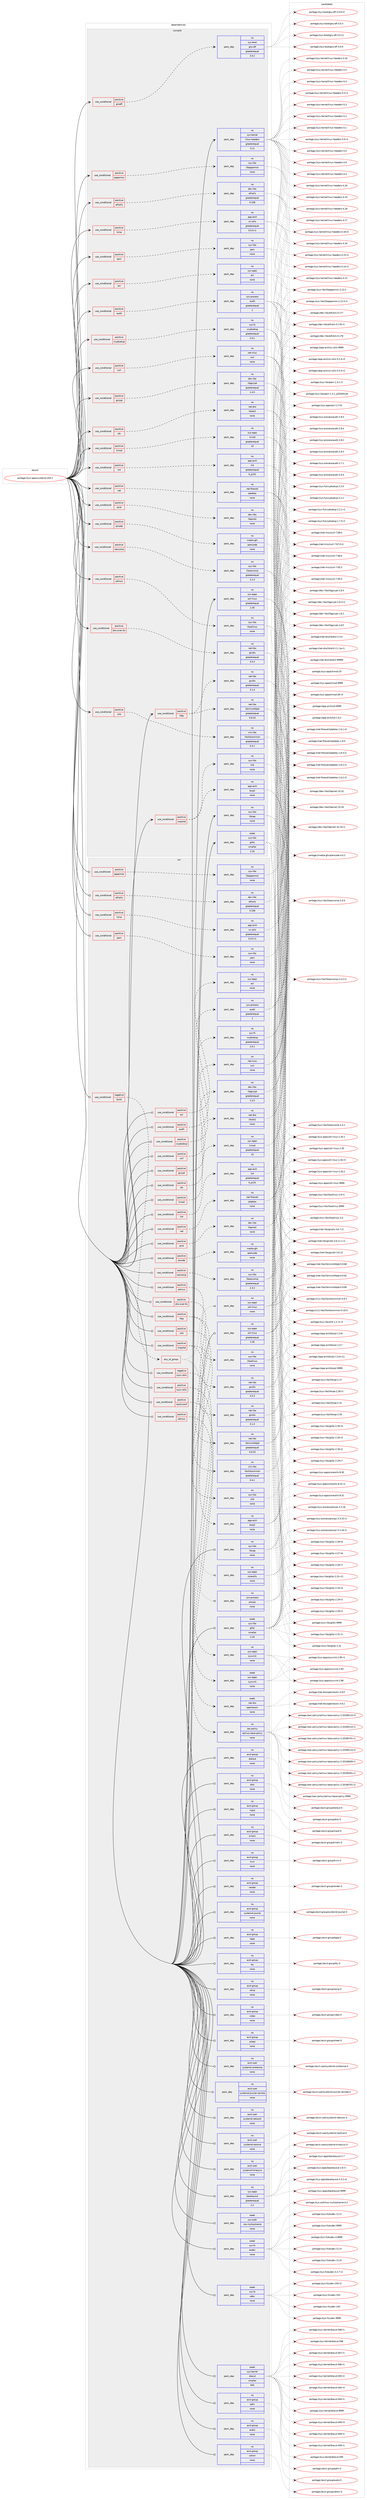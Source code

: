 digraph prolog {

# *************
# Graph options
# *************

newrank=true;
concentrate=true;
compound=true;
graph [rankdir=LR,fontname=Helvetica,fontsize=10,ranksep=1.5];#, ranksep=2.5, nodesep=0.2];
edge  [arrowhead=vee];
node  [fontname=Helvetica,fontsize=10];

# **********
# The ebuild
# **********

subgraph cluster_leftcol {
color=gray;
rank=same;
label=<<i>ebuild</i>>;
id [label="portage://sys-apps/systemd-244.2", color=red, width=4, href="../sys-apps/systemd-244.2.svg"];
}

# ****************
# The dependencies
# ****************

subgraph cluster_midcol {
color=gray;
label=<<i>dependencies</i>>;
subgraph cluster_compile {
fillcolor="#eeeeee";
style=filled;
label=<<i>compile</i>>;
subgraph cond13155 {
dependency62978 [label=<<TABLE BORDER="0" CELLBORDER="1" CELLSPACING="0" CELLPADDING="4"><TR><TD ROWSPAN="3" CELLPADDING="10">use_conditional</TD></TR><TR><TD>positive</TD></TR><TR><TD>acl</TD></TR></TABLE>>, shape=none, color=red];
subgraph pack48528 {
dependency62979 [label=<<TABLE BORDER="0" CELLBORDER="1" CELLSPACING="0" CELLPADDING="4" WIDTH="220"><TR><TD ROWSPAN="6" CELLPADDING="30">pack_dep</TD></TR><TR><TD WIDTH="110">no</TD></TR><TR><TD>sys-apps</TD></TR><TR><TD>acl</TD></TR><TR><TD>none</TD></TR><TR><TD></TD></TR></TABLE>>, shape=none, color=blue];
}
dependency62978:e -> dependency62979:w [weight=20,style="dashed",arrowhead="vee"];
}
id:e -> dependency62978:w [weight=20,style="solid",arrowhead="vee"];
subgraph cond13156 {
dependency62980 [label=<<TABLE BORDER="0" CELLBORDER="1" CELLSPACING="0" CELLPADDING="4"><TR><TD ROWSPAN="3" CELLPADDING="10">use_conditional</TD></TR><TR><TD>positive</TD></TR><TR><TD>apparmor</TD></TR></TABLE>>, shape=none, color=red];
subgraph pack48529 {
dependency62981 [label=<<TABLE BORDER="0" CELLBORDER="1" CELLSPACING="0" CELLPADDING="4" WIDTH="220"><TR><TD ROWSPAN="6" CELLPADDING="30">pack_dep</TD></TR><TR><TD WIDTH="110">no</TD></TR><TR><TD>sys-libs</TD></TR><TR><TD>libapparmor</TD></TR><TR><TD>none</TD></TR><TR><TD></TD></TR></TABLE>>, shape=none, color=blue];
}
dependency62980:e -> dependency62981:w [weight=20,style="dashed",arrowhead="vee"];
}
id:e -> dependency62980:w [weight=20,style="solid",arrowhead="vee"];
subgraph cond13157 {
dependency62982 [label=<<TABLE BORDER="0" CELLBORDER="1" CELLSPACING="0" CELLPADDING="4"><TR><TD ROWSPAN="3" CELLPADDING="10">use_conditional</TD></TR><TR><TD>positive</TD></TR><TR><TD>audit</TD></TR></TABLE>>, shape=none, color=red];
subgraph pack48530 {
dependency62983 [label=<<TABLE BORDER="0" CELLBORDER="1" CELLSPACING="0" CELLPADDING="4" WIDTH="220"><TR><TD ROWSPAN="6" CELLPADDING="30">pack_dep</TD></TR><TR><TD WIDTH="110">no</TD></TR><TR><TD>sys-process</TD></TR><TR><TD>audit</TD></TR><TR><TD>greaterequal</TD></TR><TR><TD>2</TD></TR></TABLE>>, shape=none, color=blue];
}
dependency62982:e -> dependency62983:w [weight=20,style="dashed",arrowhead="vee"];
}
id:e -> dependency62982:w [weight=20,style="solid",arrowhead="vee"];
subgraph cond13158 {
dependency62984 [label=<<TABLE BORDER="0" CELLBORDER="1" CELLSPACING="0" CELLPADDING="4"><TR><TD ROWSPAN="3" CELLPADDING="10">use_conditional</TD></TR><TR><TD>positive</TD></TR><TR><TD>cryptsetup</TD></TR></TABLE>>, shape=none, color=red];
subgraph pack48531 {
dependency62985 [label=<<TABLE BORDER="0" CELLBORDER="1" CELLSPACING="0" CELLPADDING="4" WIDTH="220"><TR><TD ROWSPAN="6" CELLPADDING="30">pack_dep</TD></TR><TR><TD WIDTH="110">no</TD></TR><TR><TD>sys-fs</TD></TR><TR><TD>cryptsetup</TD></TR><TR><TD>greaterequal</TD></TR><TR><TD>2.0.1</TD></TR></TABLE>>, shape=none, color=blue];
}
dependency62984:e -> dependency62985:w [weight=20,style="dashed",arrowhead="vee"];
}
id:e -> dependency62984:w [weight=20,style="solid",arrowhead="vee"];
subgraph cond13159 {
dependency62986 [label=<<TABLE BORDER="0" CELLBORDER="1" CELLSPACING="0" CELLPADDING="4"><TR><TD ROWSPAN="3" CELLPADDING="10">use_conditional</TD></TR><TR><TD>positive</TD></TR><TR><TD>curl</TD></TR></TABLE>>, shape=none, color=red];
subgraph pack48532 {
dependency62987 [label=<<TABLE BORDER="0" CELLBORDER="1" CELLSPACING="0" CELLPADDING="4" WIDTH="220"><TR><TD ROWSPAN="6" CELLPADDING="30">pack_dep</TD></TR><TR><TD WIDTH="110">no</TD></TR><TR><TD>net-misc</TD></TR><TR><TD>curl</TD></TR><TR><TD>none</TD></TR><TR><TD></TD></TR></TABLE>>, shape=none, color=blue];
}
dependency62986:e -> dependency62987:w [weight=20,style="dashed",arrowhead="vee"];
}
id:e -> dependency62986:w [weight=20,style="solid",arrowhead="vee"];
subgraph cond13160 {
dependency62988 [label=<<TABLE BORDER="0" CELLBORDER="1" CELLSPACING="0" CELLPADDING="4"><TR><TD ROWSPAN="3" CELLPADDING="10">use_conditional</TD></TR><TR><TD>positive</TD></TR><TR><TD>dns-over-tls</TD></TR></TABLE>>, shape=none, color=red];
subgraph pack48533 {
dependency62989 [label=<<TABLE BORDER="0" CELLBORDER="1" CELLSPACING="0" CELLPADDING="4" WIDTH="220"><TR><TD ROWSPAN="6" CELLPADDING="30">pack_dep</TD></TR><TR><TD WIDTH="110">no</TD></TR><TR><TD>net-libs</TD></TR><TR><TD>gnutls</TD></TR><TR><TD>greaterequal</TD></TR><TR><TD>3.5.3</TD></TR></TABLE>>, shape=none, color=blue];
}
dependency62988:e -> dependency62989:w [weight=20,style="dashed",arrowhead="vee"];
}
id:e -> dependency62988:w [weight=20,style="solid",arrowhead="vee"];
subgraph cond13161 {
dependency62990 [label=<<TABLE BORDER="0" CELLBORDER="1" CELLSPACING="0" CELLPADDING="4"><TR><TD ROWSPAN="3" CELLPADDING="10">use_conditional</TD></TR><TR><TD>positive</TD></TR><TR><TD>elfutils</TD></TR></TABLE>>, shape=none, color=red];
subgraph pack48534 {
dependency62991 [label=<<TABLE BORDER="0" CELLBORDER="1" CELLSPACING="0" CELLPADDING="4" WIDTH="220"><TR><TD ROWSPAN="6" CELLPADDING="30">pack_dep</TD></TR><TR><TD WIDTH="110">no</TD></TR><TR><TD>dev-libs</TD></TR><TR><TD>elfutils</TD></TR><TR><TD>greaterequal</TD></TR><TR><TD>0.158</TD></TR></TABLE>>, shape=none, color=blue];
}
dependency62990:e -> dependency62991:w [weight=20,style="dashed",arrowhead="vee"];
}
id:e -> dependency62990:w [weight=20,style="solid",arrowhead="vee"];
subgraph cond13162 {
dependency62992 [label=<<TABLE BORDER="0" CELLBORDER="1" CELLSPACING="0" CELLPADDING="4"><TR><TD ROWSPAN="3" CELLPADDING="10">use_conditional</TD></TR><TR><TD>positive</TD></TR><TR><TD>gcrypt</TD></TR></TABLE>>, shape=none, color=red];
subgraph pack48535 {
dependency62993 [label=<<TABLE BORDER="0" CELLBORDER="1" CELLSPACING="0" CELLPADDING="4" WIDTH="220"><TR><TD ROWSPAN="6" CELLPADDING="30">pack_dep</TD></TR><TR><TD WIDTH="110">no</TD></TR><TR><TD>dev-libs</TD></TR><TR><TD>libgcrypt</TD></TR><TR><TD>greaterequal</TD></TR><TR><TD>1.4.5</TD></TR></TABLE>>, shape=none, color=blue];
}
dependency62992:e -> dependency62993:w [weight=20,style="dashed",arrowhead="vee"];
}
id:e -> dependency62992:w [weight=20,style="solid",arrowhead="vee"];
subgraph cond13163 {
dependency62994 [label=<<TABLE BORDER="0" CELLBORDER="1" CELLSPACING="0" CELLPADDING="4"><TR><TD ROWSPAN="3" CELLPADDING="10">use_conditional</TD></TR><TR><TD>positive</TD></TR><TR><TD>gnuefi</TD></TR></TABLE>>, shape=none, color=red];
subgraph pack48536 {
dependency62995 [label=<<TABLE BORDER="0" CELLBORDER="1" CELLSPACING="0" CELLPADDING="4" WIDTH="220"><TR><TD ROWSPAN="6" CELLPADDING="30">pack_dep</TD></TR><TR><TD WIDTH="110">no</TD></TR><TR><TD>sys-boot</TD></TR><TR><TD>gnu-efi</TD></TR><TR><TD>greaterequal</TD></TR><TR><TD>3.0.2</TD></TR></TABLE>>, shape=none, color=blue];
}
dependency62994:e -> dependency62995:w [weight=20,style="dashed",arrowhead="vee"];
}
id:e -> dependency62994:w [weight=20,style="solid",arrowhead="vee"];
subgraph cond13164 {
dependency62996 [label=<<TABLE BORDER="0" CELLBORDER="1" CELLSPACING="0" CELLPADDING="4"><TR><TD ROWSPAN="3" CELLPADDING="10">use_conditional</TD></TR><TR><TD>positive</TD></TR><TR><TD>http</TD></TR></TABLE>>, shape=none, color=red];
subgraph pack48537 {
dependency62997 [label=<<TABLE BORDER="0" CELLBORDER="1" CELLSPACING="0" CELLPADDING="4" WIDTH="220"><TR><TD ROWSPAN="6" CELLPADDING="30">pack_dep</TD></TR><TR><TD WIDTH="110">no</TD></TR><TR><TD>net-libs</TD></TR><TR><TD>libmicrohttpd</TD></TR><TR><TD>greaterequal</TD></TR><TR><TD>0.9.33</TD></TR></TABLE>>, shape=none, color=blue];
}
dependency62996:e -> dependency62997:w [weight=20,style="dashed",arrowhead="vee"];
subgraph pack48538 {
dependency62998 [label=<<TABLE BORDER="0" CELLBORDER="1" CELLSPACING="0" CELLPADDING="4" WIDTH="220"><TR><TD ROWSPAN="6" CELLPADDING="30">pack_dep</TD></TR><TR><TD WIDTH="110">no</TD></TR><TR><TD>net-libs</TD></TR><TR><TD>gnutls</TD></TR><TR><TD>greaterequal</TD></TR><TR><TD>3.1.4</TD></TR></TABLE>>, shape=none, color=blue];
}
dependency62996:e -> dependency62998:w [weight=20,style="dashed",arrowhead="vee"];
}
id:e -> dependency62996:w [weight=20,style="solid",arrowhead="vee"];
subgraph cond13165 {
dependency62999 [label=<<TABLE BORDER="0" CELLBORDER="1" CELLSPACING="0" CELLPADDING="4"><TR><TD ROWSPAN="3" CELLPADDING="10">use_conditional</TD></TR><TR><TD>positive</TD></TR><TR><TD>idn</TD></TR></TABLE>>, shape=none, color=red];
subgraph pack48539 {
dependency63000 [label=<<TABLE BORDER="0" CELLBORDER="1" CELLSPACING="0" CELLPADDING="4" WIDTH="220"><TR><TD ROWSPAN="6" CELLPADDING="30">pack_dep</TD></TR><TR><TD WIDTH="110">no</TD></TR><TR><TD>net-dns</TD></TR><TR><TD>libidn2</TD></TR><TR><TD>none</TD></TR><TR><TD></TD></TR></TABLE>>, shape=none, color=blue];
}
dependency62999:e -> dependency63000:w [weight=20,style="dashed",arrowhead="vee"];
}
id:e -> dependency62999:w [weight=20,style="solid",arrowhead="vee"];
subgraph cond13166 {
dependency63001 [label=<<TABLE BORDER="0" CELLBORDER="1" CELLSPACING="0" CELLPADDING="4"><TR><TD ROWSPAN="3" CELLPADDING="10">use_conditional</TD></TR><TR><TD>positive</TD></TR><TR><TD>importd</TD></TR></TABLE>>, shape=none, color=red];
subgraph pack48540 {
dependency63002 [label=<<TABLE BORDER="0" CELLBORDER="1" CELLSPACING="0" CELLPADDING="4" WIDTH="220"><TR><TD ROWSPAN="6" CELLPADDING="30">pack_dep</TD></TR><TR><TD WIDTH="110">no</TD></TR><TR><TD>app-arch</TD></TR><TR><TD>bzip2</TD></TR><TR><TD>none</TD></TR><TR><TD></TD></TR></TABLE>>, shape=none, color=blue];
}
dependency63001:e -> dependency63002:w [weight=20,style="dashed",arrowhead="vee"];
subgraph pack48541 {
dependency63003 [label=<<TABLE BORDER="0" CELLBORDER="1" CELLSPACING="0" CELLPADDING="4" WIDTH="220"><TR><TD ROWSPAN="6" CELLPADDING="30">pack_dep</TD></TR><TR><TD WIDTH="110">no</TD></TR><TR><TD>sys-libs</TD></TR><TR><TD>zlib</TD></TR><TR><TD>none</TD></TR><TR><TD></TD></TR></TABLE>>, shape=none, color=blue];
}
dependency63001:e -> dependency63003:w [weight=20,style="dashed",arrowhead="vee"];
}
id:e -> dependency63001:w [weight=20,style="solid",arrowhead="vee"];
subgraph cond13167 {
dependency63004 [label=<<TABLE BORDER="0" CELLBORDER="1" CELLSPACING="0" CELLPADDING="4"><TR><TD ROWSPAN="3" CELLPADDING="10">use_conditional</TD></TR><TR><TD>positive</TD></TR><TR><TD>kmod</TD></TR></TABLE>>, shape=none, color=red];
subgraph pack48542 {
dependency63005 [label=<<TABLE BORDER="0" CELLBORDER="1" CELLSPACING="0" CELLPADDING="4" WIDTH="220"><TR><TD ROWSPAN="6" CELLPADDING="30">pack_dep</TD></TR><TR><TD WIDTH="110">no</TD></TR><TR><TD>sys-apps</TD></TR><TR><TD>kmod</TD></TR><TR><TD>greaterequal</TD></TR><TR><TD>15</TD></TR></TABLE>>, shape=none, color=blue];
}
dependency63004:e -> dependency63005:w [weight=20,style="dashed",arrowhead="vee"];
}
id:e -> dependency63004:w [weight=20,style="solid",arrowhead="vee"];
subgraph cond13168 {
dependency63006 [label=<<TABLE BORDER="0" CELLBORDER="1" CELLSPACING="0" CELLPADDING="4"><TR><TD ROWSPAN="3" CELLPADDING="10">use_conditional</TD></TR><TR><TD>positive</TD></TR><TR><TD>lz4</TD></TR></TABLE>>, shape=none, color=red];
subgraph pack48543 {
dependency63007 [label=<<TABLE BORDER="0" CELLBORDER="1" CELLSPACING="0" CELLPADDING="4" WIDTH="220"><TR><TD ROWSPAN="6" CELLPADDING="30">pack_dep</TD></TR><TR><TD WIDTH="110">no</TD></TR><TR><TD>app-arch</TD></TR><TR><TD>lz4</TD></TR><TR><TD>greaterequal</TD></TR><TR><TD>0_p131</TD></TR></TABLE>>, shape=none, color=blue];
}
dependency63006:e -> dependency63007:w [weight=20,style="dashed",arrowhead="vee"];
}
id:e -> dependency63006:w [weight=20,style="solid",arrowhead="vee"];
subgraph cond13169 {
dependency63008 [label=<<TABLE BORDER="0" CELLBORDER="1" CELLSPACING="0" CELLPADDING="4"><TR><TD ROWSPAN="3" CELLPADDING="10">use_conditional</TD></TR><TR><TD>positive</TD></TR><TR><TD>lzma</TD></TR></TABLE>>, shape=none, color=red];
subgraph pack48544 {
dependency63009 [label=<<TABLE BORDER="0" CELLBORDER="1" CELLSPACING="0" CELLPADDING="4" WIDTH="220"><TR><TD ROWSPAN="6" CELLPADDING="30">pack_dep</TD></TR><TR><TD WIDTH="110">no</TD></TR><TR><TD>app-arch</TD></TR><TR><TD>xz-utils</TD></TR><TR><TD>greaterequal</TD></TR><TR><TD>5.0.5-r1</TD></TR></TABLE>>, shape=none, color=blue];
}
dependency63008:e -> dependency63009:w [weight=20,style="dashed",arrowhead="vee"];
}
id:e -> dependency63008:w [weight=20,style="solid",arrowhead="vee"];
subgraph cond13170 {
dependency63010 [label=<<TABLE BORDER="0" CELLBORDER="1" CELLSPACING="0" CELLPADDING="4"><TR><TD ROWSPAN="3" CELLPADDING="10">use_conditional</TD></TR><TR><TD>positive</TD></TR><TR><TD>nat</TD></TR></TABLE>>, shape=none, color=red];
subgraph pack48545 {
dependency63011 [label=<<TABLE BORDER="0" CELLBORDER="1" CELLSPACING="0" CELLPADDING="4" WIDTH="220"><TR><TD ROWSPAN="6" CELLPADDING="30">pack_dep</TD></TR><TR><TD WIDTH="110">no</TD></TR><TR><TD>net-firewall</TD></TR><TR><TD>iptables</TD></TR><TR><TD>none</TD></TR><TR><TD></TD></TR></TABLE>>, shape=none, color=blue];
}
dependency63010:e -> dependency63011:w [weight=20,style="dashed",arrowhead="vee"];
}
id:e -> dependency63010:w [weight=20,style="solid",arrowhead="vee"];
subgraph cond13171 {
dependency63012 [label=<<TABLE BORDER="0" CELLBORDER="1" CELLSPACING="0" CELLPADDING="4"><TR><TD ROWSPAN="3" CELLPADDING="10">use_conditional</TD></TR><TR><TD>positive</TD></TR><TR><TD>pam</TD></TR></TABLE>>, shape=none, color=red];
subgraph pack48546 {
dependency63013 [label=<<TABLE BORDER="0" CELLBORDER="1" CELLSPACING="0" CELLPADDING="4" WIDTH="220"><TR><TD ROWSPAN="6" CELLPADDING="30">pack_dep</TD></TR><TR><TD WIDTH="110">no</TD></TR><TR><TD>sys-libs</TD></TR><TR><TD>pam</TD></TR><TR><TD>none</TD></TR><TR><TD></TD></TR></TABLE>>, shape=none, color=blue];
}
dependency63012:e -> dependency63013:w [weight=20,style="dashed",arrowhead="vee"];
}
id:e -> dependency63012:w [weight=20,style="solid",arrowhead="vee"];
subgraph cond13172 {
dependency63014 [label=<<TABLE BORDER="0" CELLBORDER="1" CELLSPACING="0" CELLPADDING="4"><TR><TD ROWSPAN="3" CELLPADDING="10">use_conditional</TD></TR><TR><TD>positive</TD></TR><TR><TD>pcre</TD></TR></TABLE>>, shape=none, color=red];
subgraph pack48547 {
dependency63015 [label=<<TABLE BORDER="0" CELLBORDER="1" CELLSPACING="0" CELLPADDING="4" WIDTH="220"><TR><TD ROWSPAN="6" CELLPADDING="30">pack_dep</TD></TR><TR><TD WIDTH="110">no</TD></TR><TR><TD>dev-libs</TD></TR><TR><TD>libpcre2</TD></TR><TR><TD>none</TD></TR><TR><TD></TD></TR></TABLE>>, shape=none, color=blue];
}
dependency63014:e -> dependency63015:w [weight=20,style="dashed",arrowhead="vee"];
}
id:e -> dependency63014:w [weight=20,style="solid",arrowhead="vee"];
subgraph cond13173 {
dependency63016 [label=<<TABLE BORDER="0" CELLBORDER="1" CELLSPACING="0" CELLPADDING="4"><TR><TD ROWSPAN="3" CELLPADDING="10">use_conditional</TD></TR><TR><TD>positive</TD></TR><TR><TD>qrcode</TD></TR></TABLE>>, shape=none, color=red];
subgraph pack48548 {
dependency63017 [label=<<TABLE BORDER="0" CELLBORDER="1" CELLSPACING="0" CELLPADDING="4" WIDTH="220"><TR><TD ROWSPAN="6" CELLPADDING="30">pack_dep</TD></TR><TR><TD WIDTH="110">no</TD></TR><TR><TD>media-gfx</TD></TR><TR><TD>qrencode</TD></TR><TR><TD>none</TD></TR><TR><TD></TD></TR></TABLE>>, shape=none, color=blue];
}
dependency63016:e -> dependency63017:w [weight=20,style="dashed",arrowhead="vee"];
}
id:e -> dependency63016:w [weight=20,style="solid",arrowhead="vee"];
subgraph cond13174 {
dependency63018 [label=<<TABLE BORDER="0" CELLBORDER="1" CELLSPACING="0" CELLPADDING="4"><TR><TD ROWSPAN="3" CELLPADDING="10">use_conditional</TD></TR><TR><TD>positive</TD></TR><TR><TD>seccomp</TD></TR></TABLE>>, shape=none, color=red];
subgraph pack48549 {
dependency63019 [label=<<TABLE BORDER="0" CELLBORDER="1" CELLSPACING="0" CELLPADDING="4" WIDTH="220"><TR><TD ROWSPAN="6" CELLPADDING="30">pack_dep</TD></TR><TR><TD WIDTH="110">no</TD></TR><TR><TD>sys-libs</TD></TR><TR><TD>libseccomp</TD></TR><TR><TD>greaterequal</TD></TR><TR><TD>2.3.3</TD></TR></TABLE>>, shape=none, color=blue];
}
dependency63018:e -> dependency63019:w [weight=20,style="dashed",arrowhead="vee"];
}
id:e -> dependency63018:w [weight=20,style="solid",arrowhead="vee"];
subgraph cond13175 {
dependency63020 [label=<<TABLE BORDER="0" CELLBORDER="1" CELLSPACING="0" CELLPADDING="4"><TR><TD ROWSPAN="3" CELLPADDING="10">use_conditional</TD></TR><TR><TD>positive</TD></TR><TR><TD>selinux</TD></TR></TABLE>>, shape=none, color=red];
subgraph pack48550 {
dependency63021 [label=<<TABLE BORDER="0" CELLBORDER="1" CELLSPACING="0" CELLPADDING="4" WIDTH="220"><TR><TD ROWSPAN="6" CELLPADDING="30">pack_dep</TD></TR><TR><TD WIDTH="110">no</TD></TR><TR><TD>sys-libs</TD></TR><TR><TD>libselinux</TD></TR><TR><TD>none</TD></TR><TR><TD></TD></TR></TABLE>>, shape=none, color=blue];
}
dependency63020:e -> dependency63021:w [weight=20,style="dashed",arrowhead="vee"];
}
id:e -> dependency63020:w [weight=20,style="solid",arrowhead="vee"];
subgraph cond13176 {
dependency63022 [label=<<TABLE BORDER="0" CELLBORDER="1" CELLSPACING="0" CELLPADDING="4"><TR><TD ROWSPAN="3" CELLPADDING="10">use_conditional</TD></TR><TR><TD>positive</TD></TR><TR><TD>xkb</TD></TR></TABLE>>, shape=none, color=red];
subgraph pack48551 {
dependency63023 [label=<<TABLE BORDER="0" CELLBORDER="1" CELLSPACING="0" CELLPADDING="4" WIDTH="220"><TR><TD ROWSPAN="6" CELLPADDING="30">pack_dep</TD></TR><TR><TD WIDTH="110">no</TD></TR><TR><TD>x11-libs</TD></TR><TR><TD>libxkbcommon</TD></TR><TR><TD>greaterequal</TD></TR><TR><TD>0.4.1</TD></TR></TABLE>>, shape=none, color=blue];
}
dependency63022:e -> dependency63023:w [weight=20,style="dashed",arrowhead="vee"];
}
id:e -> dependency63022:w [weight=20,style="solid",arrowhead="vee"];
subgraph pack48552 {
dependency63024 [label=<<TABLE BORDER="0" CELLBORDER="1" CELLSPACING="0" CELLPADDING="4" WIDTH="220"><TR><TD ROWSPAN="6" CELLPADDING="30">pack_dep</TD></TR><TR><TD WIDTH="110">no</TD></TR><TR><TD>sys-apps</TD></TR><TR><TD>util-linux</TD></TR><TR><TD>greaterequal</TD></TR><TR><TD>2.30</TD></TR></TABLE>>, shape=none, color=blue];
}
id:e -> dependency63024:w [weight=20,style="solid",arrowhead="vee"];
subgraph pack48553 {
dependency63025 [label=<<TABLE BORDER="0" CELLBORDER="1" CELLSPACING="0" CELLPADDING="4" WIDTH="220"><TR><TD ROWSPAN="6" CELLPADDING="30">pack_dep</TD></TR><TR><TD WIDTH="110">no</TD></TR><TR><TD>sys-kernel</TD></TR><TR><TD>linux-headers</TD></TR><TR><TD>greaterequal</TD></TR><TR><TD>3.11</TD></TR></TABLE>>, shape=none, color=blue];
}
id:e -> dependency63025:w [weight=20,style="solid",arrowhead="vee"];
subgraph pack48554 {
dependency63026 [label=<<TABLE BORDER="0" CELLBORDER="1" CELLSPACING="0" CELLPADDING="4" WIDTH="220"><TR><TD ROWSPAN="6" CELLPADDING="30">pack_dep</TD></TR><TR><TD WIDTH="110">no</TD></TR><TR><TD>sys-libs</TD></TR><TR><TD>libcap</TD></TR><TR><TD>none</TD></TR><TR><TD></TD></TR></TABLE>>, shape=none, color=blue];
}
id:e -> dependency63026:w [weight=20,style="solid",arrowhead="vee"];
subgraph pack48555 {
dependency63027 [label=<<TABLE BORDER="0" CELLBORDER="1" CELLSPACING="0" CELLPADDING="4" WIDTH="220"><TR><TD ROWSPAN="6" CELLPADDING="30">pack_dep</TD></TR><TR><TD WIDTH="110">weak</TD></TR><TR><TD>sys-libs</TD></TR><TR><TD>glibc</TD></TR><TR><TD>smaller</TD></TR><TR><TD>2.16</TD></TR></TABLE>>, shape=none, color=blue];
}
id:e -> dependency63027:w [weight=20,style="solid",arrowhead="vee"];
}
subgraph cluster_compileandrun {
fillcolor="#eeeeee";
style=filled;
label=<<i>compile and run</i>>;
}
subgraph cluster_run {
fillcolor="#eeeeee";
style=filled;
label=<<i>run</i>>;
subgraph cond13177 {
dependency63028 [label=<<TABLE BORDER="0" CELLBORDER="1" CELLSPACING="0" CELLPADDING="4"><TR><TD ROWSPAN="3" CELLPADDING="10">use_conditional</TD></TR><TR><TD>negative</TD></TR><TR><TD>build</TD></TR></TABLE>>, shape=none, color=red];
subgraph any1216 {
dependency63029 [label=<<TABLE BORDER="0" CELLBORDER="1" CELLSPACING="0" CELLPADDING="4"><TR><TD CELLPADDING="10">any_of_group</TD></TR></TABLE>>, shape=none, color=red];subgraph pack48556 {
dependency63030 [label=<<TABLE BORDER="0" CELLBORDER="1" CELLSPACING="0" CELLPADDING="4" WIDTH="220"><TR><TD ROWSPAN="6" CELLPADDING="30">pack_dep</TD></TR><TR><TD WIDTH="110">no</TD></TR><TR><TD>sys-apps</TD></TR><TR><TD>util-linux</TD></TR><TR><TD>none</TD></TR><TR><TD></TD></TR></TABLE>>, shape=none, color=blue];
}
dependency63029:e -> dependency63030:w [weight=20,style="dotted",arrowhead="oinv"];
subgraph pack48557 {
dependency63031 [label=<<TABLE BORDER="0" CELLBORDER="1" CELLSPACING="0" CELLPADDING="4" WIDTH="220"><TR><TD ROWSPAN="6" CELLPADDING="30">pack_dep</TD></TR><TR><TD WIDTH="110">no</TD></TR><TR><TD>sys-process</TD></TR><TR><TD>procps</TD></TR><TR><TD>none</TD></TR><TR><TD></TD></TR></TABLE>>, shape=none, color=blue];
}
dependency63029:e -> dependency63031:w [weight=20,style="dotted",arrowhead="oinv"];
subgraph pack48558 {
dependency63032 [label=<<TABLE BORDER="0" CELLBORDER="1" CELLSPACING="0" CELLPADDING="4" WIDTH="220"><TR><TD ROWSPAN="6" CELLPADDING="30">pack_dep</TD></TR><TR><TD WIDTH="110">no</TD></TR><TR><TD>sys-apps</TD></TR><TR><TD>coreutils</TD></TR><TR><TD>none</TD></TR><TR><TD></TD></TR></TABLE>>, shape=none, color=blue];
}
dependency63029:e -> dependency63032:w [weight=20,style="dotted",arrowhead="oinv"];
}
dependency63028:e -> dependency63029:w [weight=20,style="dashed",arrowhead="vee"];
}
id:e -> dependency63028:w [weight=20,style="solid",arrowhead="odot"];
subgraph cond13178 {
dependency63033 [label=<<TABLE BORDER="0" CELLBORDER="1" CELLSPACING="0" CELLPADDING="4"><TR><TD ROWSPAN="3" CELLPADDING="10">use_conditional</TD></TR><TR><TD>negative</TD></TR><TR><TD>sysv-utils</TD></TR></TABLE>>, shape=none, color=red];
subgraph pack48559 {
dependency63034 [label=<<TABLE BORDER="0" CELLBORDER="1" CELLSPACING="0" CELLPADDING="4" WIDTH="220"><TR><TD ROWSPAN="6" CELLPADDING="30">pack_dep</TD></TR><TR><TD WIDTH="110">no</TD></TR><TR><TD>sys-apps</TD></TR><TR><TD>sysvinit</TD></TR><TR><TD>none</TD></TR><TR><TD></TD></TR></TABLE>>, shape=none, color=blue];
}
dependency63033:e -> dependency63034:w [weight=20,style="dashed",arrowhead="vee"];
}
id:e -> dependency63033:w [weight=20,style="solid",arrowhead="odot"];
subgraph cond13179 {
dependency63035 [label=<<TABLE BORDER="0" CELLBORDER="1" CELLSPACING="0" CELLPADDING="4"><TR><TD ROWSPAN="3" CELLPADDING="10">use_conditional</TD></TR><TR><TD>positive</TD></TR><TR><TD>acl</TD></TR></TABLE>>, shape=none, color=red];
subgraph pack48560 {
dependency63036 [label=<<TABLE BORDER="0" CELLBORDER="1" CELLSPACING="0" CELLPADDING="4" WIDTH="220"><TR><TD ROWSPAN="6" CELLPADDING="30">pack_dep</TD></TR><TR><TD WIDTH="110">no</TD></TR><TR><TD>sys-apps</TD></TR><TR><TD>acl</TD></TR><TR><TD>none</TD></TR><TR><TD></TD></TR></TABLE>>, shape=none, color=blue];
}
dependency63035:e -> dependency63036:w [weight=20,style="dashed",arrowhead="vee"];
}
id:e -> dependency63035:w [weight=20,style="solid",arrowhead="odot"];
subgraph cond13180 {
dependency63037 [label=<<TABLE BORDER="0" CELLBORDER="1" CELLSPACING="0" CELLPADDING="4"><TR><TD ROWSPAN="3" CELLPADDING="10">use_conditional</TD></TR><TR><TD>positive</TD></TR><TR><TD>apparmor</TD></TR></TABLE>>, shape=none, color=red];
subgraph pack48561 {
dependency63038 [label=<<TABLE BORDER="0" CELLBORDER="1" CELLSPACING="0" CELLPADDING="4" WIDTH="220"><TR><TD ROWSPAN="6" CELLPADDING="30">pack_dep</TD></TR><TR><TD WIDTH="110">no</TD></TR><TR><TD>sys-libs</TD></TR><TR><TD>libapparmor</TD></TR><TR><TD>none</TD></TR><TR><TD></TD></TR></TABLE>>, shape=none, color=blue];
}
dependency63037:e -> dependency63038:w [weight=20,style="dashed",arrowhead="vee"];
}
id:e -> dependency63037:w [weight=20,style="solid",arrowhead="odot"];
subgraph cond13181 {
dependency63039 [label=<<TABLE BORDER="0" CELLBORDER="1" CELLSPACING="0" CELLPADDING="4"><TR><TD ROWSPAN="3" CELLPADDING="10">use_conditional</TD></TR><TR><TD>positive</TD></TR><TR><TD>audit</TD></TR></TABLE>>, shape=none, color=red];
subgraph pack48562 {
dependency63040 [label=<<TABLE BORDER="0" CELLBORDER="1" CELLSPACING="0" CELLPADDING="4" WIDTH="220"><TR><TD ROWSPAN="6" CELLPADDING="30">pack_dep</TD></TR><TR><TD WIDTH="110">no</TD></TR><TR><TD>sys-process</TD></TR><TR><TD>audit</TD></TR><TR><TD>greaterequal</TD></TR><TR><TD>2</TD></TR></TABLE>>, shape=none, color=blue];
}
dependency63039:e -> dependency63040:w [weight=20,style="dashed",arrowhead="vee"];
}
id:e -> dependency63039:w [weight=20,style="solid",arrowhead="odot"];
subgraph cond13182 {
dependency63041 [label=<<TABLE BORDER="0" CELLBORDER="1" CELLSPACING="0" CELLPADDING="4"><TR><TD ROWSPAN="3" CELLPADDING="10">use_conditional</TD></TR><TR><TD>positive</TD></TR><TR><TD>cryptsetup</TD></TR></TABLE>>, shape=none, color=red];
subgraph pack48563 {
dependency63042 [label=<<TABLE BORDER="0" CELLBORDER="1" CELLSPACING="0" CELLPADDING="4" WIDTH="220"><TR><TD ROWSPAN="6" CELLPADDING="30">pack_dep</TD></TR><TR><TD WIDTH="110">no</TD></TR><TR><TD>sys-fs</TD></TR><TR><TD>cryptsetup</TD></TR><TR><TD>greaterequal</TD></TR><TR><TD>2.0.1</TD></TR></TABLE>>, shape=none, color=blue];
}
dependency63041:e -> dependency63042:w [weight=20,style="dashed",arrowhead="vee"];
}
id:e -> dependency63041:w [weight=20,style="solid",arrowhead="odot"];
subgraph cond13183 {
dependency63043 [label=<<TABLE BORDER="0" CELLBORDER="1" CELLSPACING="0" CELLPADDING="4"><TR><TD ROWSPAN="3" CELLPADDING="10">use_conditional</TD></TR><TR><TD>positive</TD></TR><TR><TD>curl</TD></TR></TABLE>>, shape=none, color=red];
subgraph pack48564 {
dependency63044 [label=<<TABLE BORDER="0" CELLBORDER="1" CELLSPACING="0" CELLPADDING="4" WIDTH="220"><TR><TD ROWSPAN="6" CELLPADDING="30">pack_dep</TD></TR><TR><TD WIDTH="110">no</TD></TR><TR><TD>net-misc</TD></TR><TR><TD>curl</TD></TR><TR><TD>none</TD></TR><TR><TD></TD></TR></TABLE>>, shape=none, color=blue];
}
dependency63043:e -> dependency63044:w [weight=20,style="dashed",arrowhead="vee"];
}
id:e -> dependency63043:w [weight=20,style="solid",arrowhead="odot"];
subgraph cond13184 {
dependency63045 [label=<<TABLE BORDER="0" CELLBORDER="1" CELLSPACING="0" CELLPADDING="4"><TR><TD ROWSPAN="3" CELLPADDING="10">use_conditional</TD></TR><TR><TD>positive</TD></TR><TR><TD>dns-over-tls</TD></TR></TABLE>>, shape=none, color=red];
subgraph pack48565 {
dependency63046 [label=<<TABLE BORDER="0" CELLBORDER="1" CELLSPACING="0" CELLPADDING="4" WIDTH="220"><TR><TD ROWSPAN="6" CELLPADDING="30">pack_dep</TD></TR><TR><TD WIDTH="110">no</TD></TR><TR><TD>net-libs</TD></TR><TR><TD>gnutls</TD></TR><TR><TD>greaterequal</TD></TR><TR><TD>3.5.3</TD></TR></TABLE>>, shape=none, color=blue];
}
dependency63045:e -> dependency63046:w [weight=20,style="dashed",arrowhead="vee"];
}
id:e -> dependency63045:w [weight=20,style="solid",arrowhead="odot"];
subgraph cond13185 {
dependency63047 [label=<<TABLE BORDER="0" CELLBORDER="1" CELLSPACING="0" CELLPADDING="4"><TR><TD ROWSPAN="3" CELLPADDING="10">use_conditional</TD></TR><TR><TD>positive</TD></TR><TR><TD>elfutils</TD></TR></TABLE>>, shape=none, color=red];
subgraph pack48566 {
dependency63048 [label=<<TABLE BORDER="0" CELLBORDER="1" CELLSPACING="0" CELLPADDING="4" WIDTH="220"><TR><TD ROWSPAN="6" CELLPADDING="30">pack_dep</TD></TR><TR><TD WIDTH="110">no</TD></TR><TR><TD>dev-libs</TD></TR><TR><TD>elfutils</TD></TR><TR><TD>greaterequal</TD></TR><TR><TD>0.158</TD></TR></TABLE>>, shape=none, color=blue];
}
dependency63047:e -> dependency63048:w [weight=20,style="dashed",arrowhead="vee"];
}
id:e -> dependency63047:w [weight=20,style="solid",arrowhead="odot"];
subgraph cond13186 {
dependency63049 [label=<<TABLE BORDER="0" CELLBORDER="1" CELLSPACING="0" CELLPADDING="4"><TR><TD ROWSPAN="3" CELLPADDING="10">use_conditional</TD></TR><TR><TD>positive</TD></TR><TR><TD>gcrypt</TD></TR></TABLE>>, shape=none, color=red];
subgraph pack48567 {
dependency63050 [label=<<TABLE BORDER="0" CELLBORDER="1" CELLSPACING="0" CELLPADDING="4" WIDTH="220"><TR><TD ROWSPAN="6" CELLPADDING="30">pack_dep</TD></TR><TR><TD WIDTH="110">no</TD></TR><TR><TD>dev-libs</TD></TR><TR><TD>libgcrypt</TD></TR><TR><TD>greaterequal</TD></TR><TR><TD>1.4.5</TD></TR></TABLE>>, shape=none, color=blue];
}
dependency63049:e -> dependency63050:w [weight=20,style="dashed",arrowhead="vee"];
}
id:e -> dependency63049:w [weight=20,style="solid",arrowhead="odot"];
subgraph cond13187 {
dependency63051 [label=<<TABLE BORDER="0" CELLBORDER="1" CELLSPACING="0" CELLPADDING="4"><TR><TD ROWSPAN="3" CELLPADDING="10">use_conditional</TD></TR><TR><TD>positive</TD></TR><TR><TD>http</TD></TR></TABLE>>, shape=none, color=red];
subgraph pack48568 {
dependency63052 [label=<<TABLE BORDER="0" CELLBORDER="1" CELLSPACING="0" CELLPADDING="4" WIDTH="220"><TR><TD ROWSPAN="6" CELLPADDING="30">pack_dep</TD></TR><TR><TD WIDTH="110">no</TD></TR><TR><TD>net-libs</TD></TR><TR><TD>libmicrohttpd</TD></TR><TR><TD>greaterequal</TD></TR><TR><TD>0.9.33</TD></TR></TABLE>>, shape=none, color=blue];
}
dependency63051:e -> dependency63052:w [weight=20,style="dashed",arrowhead="vee"];
subgraph pack48569 {
dependency63053 [label=<<TABLE BORDER="0" CELLBORDER="1" CELLSPACING="0" CELLPADDING="4" WIDTH="220"><TR><TD ROWSPAN="6" CELLPADDING="30">pack_dep</TD></TR><TR><TD WIDTH="110">no</TD></TR><TR><TD>net-libs</TD></TR><TR><TD>gnutls</TD></TR><TR><TD>greaterequal</TD></TR><TR><TD>3.1.4</TD></TR></TABLE>>, shape=none, color=blue];
}
dependency63051:e -> dependency63053:w [weight=20,style="dashed",arrowhead="vee"];
}
id:e -> dependency63051:w [weight=20,style="solid",arrowhead="odot"];
subgraph cond13188 {
dependency63054 [label=<<TABLE BORDER="0" CELLBORDER="1" CELLSPACING="0" CELLPADDING="4"><TR><TD ROWSPAN="3" CELLPADDING="10">use_conditional</TD></TR><TR><TD>positive</TD></TR><TR><TD>idn</TD></TR></TABLE>>, shape=none, color=red];
subgraph pack48570 {
dependency63055 [label=<<TABLE BORDER="0" CELLBORDER="1" CELLSPACING="0" CELLPADDING="4" WIDTH="220"><TR><TD ROWSPAN="6" CELLPADDING="30">pack_dep</TD></TR><TR><TD WIDTH="110">no</TD></TR><TR><TD>net-dns</TD></TR><TR><TD>libidn2</TD></TR><TR><TD>none</TD></TR><TR><TD></TD></TR></TABLE>>, shape=none, color=blue];
}
dependency63054:e -> dependency63055:w [weight=20,style="dashed",arrowhead="vee"];
}
id:e -> dependency63054:w [weight=20,style="solid",arrowhead="odot"];
subgraph cond13189 {
dependency63056 [label=<<TABLE BORDER="0" CELLBORDER="1" CELLSPACING="0" CELLPADDING="4"><TR><TD ROWSPAN="3" CELLPADDING="10">use_conditional</TD></TR><TR><TD>positive</TD></TR><TR><TD>importd</TD></TR></TABLE>>, shape=none, color=red];
subgraph pack48571 {
dependency63057 [label=<<TABLE BORDER="0" CELLBORDER="1" CELLSPACING="0" CELLPADDING="4" WIDTH="220"><TR><TD ROWSPAN="6" CELLPADDING="30">pack_dep</TD></TR><TR><TD WIDTH="110">no</TD></TR><TR><TD>app-arch</TD></TR><TR><TD>bzip2</TD></TR><TR><TD>none</TD></TR><TR><TD></TD></TR></TABLE>>, shape=none, color=blue];
}
dependency63056:e -> dependency63057:w [weight=20,style="dashed",arrowhead="vee"];
subgraph pack48572 {
dependency63058 [label=<<TABLE BORDER="0" CELLBORDER="1" CELLSPACING="0" CELLPADDING="4" WIDTH="220"><TR><TD ROWSPAN="6" CELLPADDING="30">pack_dep</TD></TR><TR><TD WIDTH="110">no</TD></TR><TR><TD>sys-libs</TD></TR><TR><TD>zlib</TD></TR><TR><TD>none</TD></TR><TR><TD></TD></TR></TABLE>>, shape=none, color=blue];
}
dependency63056:e -> dependency63058:w [weight=20,style="dashed",arrowhead="vee"];
}
id:e -> dependency63056:w [weight=20,style="solid",arrowhead="odot"];
subgraph cond13190 {
dependency63059 [label=<<TABLE BORDER="0" CELLBORDER="1" CELLSPACING="0" CELLPADDING="4"><TR><TD ROWSPAN="3" CELLPADDING="10">use_conditional</TD></TR><TR><TD>positive</TD></TR><TR><TD>kmod</TD></TR></TABLE>>, shape=none, color=red];
subgraph pack48573 {
dependency63060 [label=<<TABLE BORDER="0" CELLBORDER="1" CELLSPACING="0" CELLPADDING="4" WIDTH="220"><TR><TD ROWSPAN="6" CELLPADDING="30">pack_dep</TD></TR><TR><TD WIDTH="110">no</TD></TR><TR><TD>sys-apps</TD></TR><TR><TD>kmod</TD></TR><TR><TD>greaterequal</TD></TR><TR><TD>15</TD></TR></TABLE>>, shape=none, color=blue];
}
dependency63059:e -> dependency63060:w [weight=20,style="dashed",arrowhead="vee"];
}
id:e -> dependency63059:w [weight=20,style="solid",arrowhead="odot"];
subgraph cond13191 {
dependency63061 [label=<<TABLE BORDER="0" CELLBORDER="1" CELLSPACING="0" CELLPADDING="4"><TR><TD ROWSPAN="3" CELLPADDING="10">use_conditional</TD></TR><TR><TD>positive</TD></TR><TR><TD>lz4</TD></TR></TABLE>>, shape=none, color=red];
subgraph pack48574 {
dependency63062 [label=<<TABLE BORDER="0" CELLBORDER="1" CELLSPACING="0" CELLPADDING="4" WIDTH="220"><TR><TD ROWSPAN="6" CELLPADDING="30">pack_dep</TD></TR><TR><TD WIDTH="110">no</TD></TR><TR><TD>app-arch</TD></TR><TR><TD>lz4</TD></TR><TR><TD>greaterequal</TD></TR><TR><TD>0_p131</TD></TR></TABLE>>, shape=none, color=blue];
}
dependency63061:e -> dependency63062:w [weight=20,style="dashed",arrowhead="vee"];
}
id:e -> dependency63061:w [weight=20,style="solid",arrowhead="odot"];
subgraph cond13192 {
dependency63063 [label=<<TABLE BORDER="0" CELLBORDER="1" CELLSPACING="0" CELLPADDING="4"><TR><TD ROWSPAN="3" CELLPADDING="10">use_conditional</TD></TR><TR><TD>positive</TD></TR><TR><TD>lzma</TD></TR></TABLE>>, shape=none, color=red];
subgraph pack48575 {
dependency63064 [label=<<TABLE BORDER="0" CELLBORDER="1" CELLSPACING="0" CELLPADDING="4" WIDTH="220"><TR><TD ROWSPAN="6" CELLPADDING="30">pack_dep</TD></TR><TR><TD WIDTH="110">no</TD></TR><TR><TD>app-arch</TD></TR><TR><TD>xz-utils</TD></TR><TR><TD>greaterequal</TD></TR><TR><TD>5.0.5-r1</TD></TR></TABLE>>, shape=none, color=blue];
}
dependency63063:e -> dependency63064:w [weight=20,style="dashed",arrowhead="vee"];
}
id:e -> dependency63063:w [weight=20,style="solid",arrowhead="odot"];
subgraph cond13193 {
dependency63065 [label=<<TABLE BORDER="0" CELLBORDER="1" CELLSPACING="0" CELLPADDING="4"><TR><TD ROWSPAN="3" CELLPADDING="10">use_conditional</TD></TR><TR><TD>positive</TD></TR><TR><TD>nat</TD></TR></TABLE>>, shape=none, color=red];
subgraph pack48576 {
dependency63066 [label=<<TABLE BORDER="0" CELLBORDER="1" CELLSPACING="0" CELLPADDING="4" WIDTH="220"><TR><TD ROWSPAN="6" CELLPADDING="30">pack_dep</TD></TR><TR><TD WIDTH="110">no</TD></TR><TR><TD>net-firewall</TD></TR><TR><TD>iptables</TD></TR><TR><TD>none</TD></TR><TR><TD></TD></TR></TABLE>>, shape=none, color=blue];
}
dependency63065:e -> dependency63066:w [weight=20,style="dashed",arrowhead="vee"];
}
id:e -> dependency63065:w [weight=20,style="solid",arrowhead="odot"];
subgraph cond13194 {
dependency63067 [label=<<TABLE BORDER="0" CELLBORDER="1" CELLSPACING="0" CELLPADDING="4"><TR><TD ROWSPAN="3" CELLPADDING="10">use_conditional</TD></TR><TR><TD>positive</TD></TR><TR><TD>pam</TD></TR></TABLE>>, shape=none, color=red];
subgraph pack48577 {
dependency63068 [label=<<TABLE BORDER="0" CELLBORDER="1" CELLSPACING="0" CELLPADDING="4" WIDTH="220"><TR><TD ROWSPAN="6" CELLPADDING="30">pack_dep</TD></TR><TR><TD WIDTH="110">no</TD></TR><TR><TD>sys-libs</TD></TR><TR><TD>pam</TD></TR><TR><TD>none</TD></TR><TR><TD></TD></TR></TABLE>>, shape=none, color=blue];
}
dependency63067:e -> dependency63068:w [weight=20,style="dashed",arrowhead="vee"];
}
id:e -> dependency63067:w [weight=20,style="solid",arrowhead="odot"];
subgraph cond13195 {
dependency63069 [label=<<TABLE BORDER="0" CELLBORDER="1" CELLSPACING="0" CELLPADDING="4"><TR><TD ROWSPAN="3" CELLPADDING="10">use_conditional</TD></TR><TR><TD>positive</TD></TR><TR><TD>pcre</TD></TR></TABLE>>, shape=none, color=red];
subgraph pack48578 {
dependency63070 [label=<<TABLE BORDER="0" CELLBORDER="1" CELLSPACING="0" CELLPADDING="4" WIDTH="220"><TR><TD ROWSPAN="6" CELLPADDING="30">pack_dep</TD></TR><TR><TD WIDTH="110">no</TD></TR><TR><TD>dev-libs</TD></TR><TR><TD>libpcre2</TD></TR><TR><TD>none</TD></TR><TR><TD></TD></TR></TABLE>>, shape=none, color=blue];
}
dependency63069:e -> dependency63070:w [weight=20,style="dashed",arrowhead="vee"];
}
id:e -> dependency63069:w [weight=20,style="solid",arrowhead="odot"];
subgraph cond13196 {
dependency63071 [label=<<TABLE BORDER="0" CELLBORDER="1" CELLSPACING="0" CELLPADDING="4"><TR><TD ROWSPAN="3" CELLPADDING="10">use_conditional</TD></TR><TR><TD>positive</TD></TR><TR><TD>qrcode</TD></TR></TABLE>>, shape=none, color=red];
subgraph pack48579 {
dependency63072 [label=<<TABLE BORDER="0" CELLBORDER="1" CELLSPACING="0" CELLPADDING="4" WIDTH="220"><TR><TD ROWSPAN="6" CELLPADDING="30">pack_dep</TD></TR><TR><TD WIDTH="110">no</TD></TR><TR><TD>media-gfx</TD></TR><TR><TD>qrencode</TD></TR><TR><TD>none</TD></TR><TR><TD></TD></TR></TABLE>>, shape=none, color=blue];
}
dependency63071:e -> dependency63072:w [weight=20,style="dashed",arrowhead="vee"];
}
id:e -> dependency63071:w [weight=20,style="solid",arrowhead="odot"];
subgraph cond13197 {
dependency63073 [label=<<TABLE BORDER="0" CELLBORDER="1" CELLSPACING="0" CELLPADDING="4"><TR><TD ROWSPAN="3" CELLPADDING="10">use_conditional</TD></TR><TR><TD>positive</TD></TR><TR><TD>resolvconf</TD></TR></TABLE>>, shape=none, color=red];
subgraph pack48580 {
dependency63074 [label=<<TABLE BORDER="0" CELLBORDER="1" CELLSPACING="0" CELLPADDING="4" WIDTH="220"><TR><TD ROWSPAN="6" CELLPADDING="30">pack_dep</TD></TR><TR><TD WIDTH="110">weak</TD></TR><TR><TD>net-dns</TD></TR><TR><TD>openresolv</TD></TR><TR><TD>none</TD></TR><TR><TD></TD></TR></TABLE>>, shape=none, color=blue];
}
dependency63073:e -> dependency63074:w [weight=20,style="dashed",arrowhead="vee"];
}
id:e -> dependency63073:w [weight=20,style="solid",arrowhead="odot"];
subgraph cond13198 {
dependency63075 [label=<<TABLE BORDER="0" CELLBORDER="1" CELLSPACING="0" CELLPADDING="4"><TR><TD ROWSPAN="3" CELLPADDING="10">use_conditional</TD></TR><TR><TD>positive</TD></TR><TR><TD>seccomp</TD></TR></TABLE>>, shape=none, color=red];
subgraph pack48581 {
dependency63076 [label=<<TABLE BORDER="0" CELLBORDER="1" CELLSPACING="0" CELLPADDING="4" WIDTH="220"><TR><TD ROWSPAN="6" CELLPADDING="30">pack_dep</TD></TR><TR><TD WIDTH="110">no</TD></TR><TR><TD>sys-libs</TD></TR><TR><TD>libseccomp</TD></TR><TR><TD>greaterequal</TD></TR><TR><TD>2.3.3</TD></TR></TABLE>>, shape=none, color=blue];
}
dependency63075:e -> dependency63076:w [weight=20,style="dashed",arrowhead="vee"];
}
id:e -> dependency63075:w [weight=20,style="solid",arrowhead="odot"];
subgraph cond13199 {
dependency63077 [label=<<TABLE BORDER="0" CELLBORDER="1" CELLSPACING="0" CELLPADDING="4"><TR><TD ROWSPAN="3" CELLPADDING="10">use_conditional</TD></TR><TR><TD>positive</TD></TR><TR><TD>selinux</TD></TR></TABLE>>, shape=none, color=red];
subgraph pack48582 {
dependency63078 [label=<<TABLE BORDER="0" CELLBORDER="1" CELLSPACING="0" CELLPADDING="4" WIDTH="220"><TR><TD ROWSPAN="6" CELLPADDING="30">pack_dep</TD></TR><TR><TD WIDTH="110">no</TD></TR><TR><TD>sec-policy</TD></TR><TR><TD>selinux-base-policy</TD></TR><TR><TD>none</TD></TR><TR><TD></TD></TR></TABLE>>, shape=none, color=blue];
}
dependency63077:e -> dependency63078:w [weight=20,style="dashed",arrowhead="vee"];
}
id:e -> dependency63077:w [weight=20,style="solid",arrowhead="odot"];
subgraph cond13200 {
dependency63079 [label=<<TABLE BORDER="0" CELLBORDER="1" CELLSPACING="0" CELLPADDING="4"><TR><TD ROWSPAN="3" CELLPADDING="10">use_conditional</TD></TR><TR><TD>positive</TD></TR><TR><TD>selinux</TD></TR></TABLE>>, shape=none, color=red];
subgraph pack48583 {
dependency63080 [label=<<TABLE BORDER="0" CELLBORDER="1" CELLSPACING="0" CELLPADDING="4" WIDTH="220"><TR><TD ROWSPAN="6" CELLPADDING="30">pack_dep</TD></TR><TR><TD WIDTH="110">no</TD></TR><TR><TD>sys-libs</TD></TR><TR><TD>libselinux</TD></TR><TR><TD>none</TD></TR><TR><TD></TD></TR></TABLE>>, shape=none, color=blue];
}
dependency63079:e -> dependency63080:w [weight=20,style="dashed",arrowhead="vee"];
}
id:e -> dependency63079:w [weight=20,style="solid",arrowhead="odot"];
subgraph cond13201 {
dependency63081 [label=<<TABLE BORDER="0" CELLBORDER="1" CELLSPACING="0" CELLPADDING="4"><TR><TD ROWSPAN="3" CELLPADDING="10">use_conditional</TD></TR><TR><TD>positive</TD></TR><TR><TD>sysv-utils</TD></TR></TABLE>>, shape=none, color=red];
subgraph pack48584 {
dependency63082 [label=<<TABLE BORDER="0" CELLBORDER="1" CELLSPACING="0" CELLPADDING="4" WIDTH="220"><TR><TD ROWSPAN="6" CELLPADDING="30">pack_dep</TD></TR><TR><TD WIDTH="110">weak</TD></TR><TR><TD>sys-apps</TD></TR><TR><TD>sysvinit</TD></TR><TR><TD>none</TD></TR><TR><TD></TD></TR></TABLE>>, shape=none, color=blue];
}
dependency63081:e -> dependency63082:w [weight=20,style="dashed",arrowhead="vee"];
}
id:e -> dependency63081:w [weight=20,style="solid",arrowhead="odot"];
subgraph cond13202 {
dependency63083 [label=<<TABLE BORDER="0" CELLBORDER="1" CELLSPACING="0" CELLPADDING="4"><TR><TD ROWSPAN="3" CELLPADDING="10">use_conditional</TD></TR><TR><TD>positive</TD></TR><TR><TD>xkb</TD></TR></TABLE>>, shape=none, color=red];
subgraph pack48585 {
dependency63084 [label=<<TABLE BORDER="0" CELLBORDER="1" CELLSPACING="0" CELLPADDING="4" WIDTH="220"><TR><TD ROWSPAN="6" CELLPADDING="30">pack_dep</TD></TR><TR><TD WIDTH="110">no</TD></TR><TR><TD>x11-libs</TD></TR><TR><TD>libxkbcommon</TD></TR><TR><TD>greaterequal</TD></TR><TR><TD>0.4.1</TD></TR></TABLE>>, shape=none, color=blue];
}
dependency63083:e -> dependency63084:w [weight=20,style="dashed",arrowhead="vee"];
}
id:e -> dependency63083:w [weight=20,style="solid",arrowhead="odot"];
subgraph pack48586 {
dependency63085 [label=<<TABLE BORDER="0" CELLBORDER="1" CELLSPACING="0" CELLPADDING="4" WIDTH="220"><TR><TD ROWSPAN="6" CELLPADDING="30">pack_dep</TD></TR><TR><TD WIDTH="110">no</TD></TR><TR><TD>acct-group</TD></TR><TR><TD>adm</TD></TR><TR><TD>none</TD></TR><TR><TD></TD></TR></TABLE>>, shape=none, color=blue];
}
id:e -> dependency63085:w [weight=20,style="solid",arrowhead="odot"];
subgraph pack48587 {
dependency63086 [label=<<TABLE BORDER="0" CELLBORDER="1" CELLSPACING="0" CELLPADDING="4" WIDTH="220"><TR><TD ROWSPAN="6" CELLPADDING="30">pack_dep</TD></TR><TR><TD WIDTH="110">no</TD></TR><TR><TD>acct-group</TD></TR><TR><TD>audio</TD></TR><TR><TD>none</TD></TR><TR><TD></TD></TR></TABLE>>, shape=none, color=blue];
}
id:e -> dependency63086:w [weight=20,style="solid",arrowhead="odot"];
subgraph pack48588 {
dependency63087 [label=<<TABLE BORDER="0" CELLBORDER="1" CELLSPACING="0" CELLPADDING="4" WIDTH="220"><TR><TD ROWSPAN="6" CELLPADDING="30">pack_dep</TD></TR><TR><TD WIDTH="110">no</TD></TR><TR><TD>acct-group</TD></TR><TR><TD>cdrom</TD></TR><TR><TD>none</TD></TR><TR><TD></TD></TR></TABLE>>, shape=none, color=blue];
}
id:e -> dependency63087:w [weight=20,style="solid",arrowhead="odot"];
subgraph pack48589 {
dependency63088 [label=<<TABLE BORDER="0" CELLBORDER="1" CELLSPACING="0" CELLPADDING="4" WIDTH="220"><TR><TD ROWSPAN="6" CELLPADDING="30">pack_dep</TD></TR><TR><TD WIDTH="110">no</TD></TR><TR><TD>acct-group</TD></TR><TR><TD>dialout</TD></TR><TR><TD>none</TD></TR><TR><TD></TD></TR></TABLE>>, shape=none, color=blue];
}
id:e -> dependency63088:w [weight=20,style="solid",arrowhead="odot"];
subgraph pack48590 {
dependency63089 [label=<<TABLE BORDER="0" CELLBORDER="1" CELLSPACING="0" CELLPADDING="4" WIDTH="220"><TR><TD ROWSPAN="6" CELLPADDING="30">pack_dep</TD></TR><TR><TD WIDTH="110">no</TD></TR><TR><TD>acct-group</TD></TR><TR><TD>disk</TD></TR><TR><TD>none</TD></TR><TR><TD></TD></TR></TABLE>>, shape=none, color=blue];
}
id:e -> dependency63089:w [weight=20,style="solid",arrowhead="odot"];
subgraph pack48591 {
dependency63090 [label=<<TABLE BORDER="0" CELLBORDER="1" CELLSPACING="0" CELLPADDING="4" WIDTH="220"><TR><TD ROWSPAN="6" CELLPADDING="30">pack_dep</TD></TR><TR><TD WIDTH="110">no</TD></TR><TR><TD>acct-group</TD></TR><TR><TD>input</TD></TR><TR><TD>none</TD></TR><TR><TD></TD></TR></TABLE>>, shape=none, color=blue];
}
id:e -> dependency63090:w [weight=20,style="solid",arrowhead="odot"];
subgraph pack48592 {
dependency63091 [label=<<TABLE BORDER="0" CELLBORDER="1" CELLSPACING="0" CELLPADDING="4" WIDTH="220"><TR><TD ROWSPAN="6" CELLPADDING="30">pack_dep</TD></TR><TR><TD WIDTH="110">no</TD></TR><TR><TD>acct-group</TD></TR><TR><TD>kmem</TD></TR><TR><TD>none</TD></TR><TR><TD></TD></TR></TABLE>>, shape=none, color=blue];
}
id:e -> dependency63091:w [weight=20,style="solid",arrowhead="odot"];
subgraph pack48593 {
dependency63092 [label=<<TABLE BORDER="0" CELLBORDER="1" CELLSPACING="0" CELLPADDING="4" WIDTH="220"><TR><TD ROWSPAN="6" CELLPADDING="30">pack_dep</TD></TR><TR><TD WIDTH="110">no</TD></TR><TR><TD>acct-group</TD></TR><TR><TD>kvm</TD></TR><TR><TD>none</TD></TR><TR><TD></TD></TR></TABLE>>, shape=none, color=blue];
}
id:e -> dependency63092:w [weight=20,style="solid",arrowhead="odot"];
subgraph pack48594 {
dependency63093 [label=<<TABLE BORDER="0" CELLBORDER="1" CELLSPACING="0" CELLPADDING="4" WIDTH="220"><TR><TD ROWSPAN="6" CELLPADDING="30">pack_dep</TD></TR><TR><TD WIDTH="110">no</TD></TR><TR><TD>acct-group</TD></TR><TR><TD>render</TD></TR><TR><TD>none</TD></TR><TR><TD></TD></TR></TABLE>>, shape=none, color=blue];
}
id:e -> dependency63093:w [weight=20,style="solid",arrowhead="odot"];
subgraph pack48595 {
dependency63094 [label=<<TABLE BORDER="0" CELLBORDER="1" CELLSPACING="0" CELLPADDING="4" WIDTH="220"><TR><TD ROWSPAN="6" CELLPADDING="30">pack_dep</TD></TR><TR><TD WIDTH="110">no</TD></TR><TR><TD>acct-group</TD></TR><TR><TD>systemd-journal</TD></TR><TR><TD>none</TD></TR><TR><TD></TD></TR></TABLE>>, shape=none, color=blue];
}
id:e -> dependency63094:w [weight=20,style="solid",arrowhead="odot"];
subgraph pack48596 {
dependency63095 [label=<<TABLE BORDER="0" CELLBORDER="1" CELLSPACING="0" CELLPADDING="4" WIDTH="220"><TR><TD ROWSPAN="6" CELLPADDING="30">pack_dep</TD></TR><TR><TD WIDTH="110">no</TD></TR><TR><TD>acct-group</TD></TR><TR><TD>tape</TD></TR><TR><TD>none</TD></TR><TR><TD></TD></TR></TABLE>>, shape=none, color=blue];
}
id:e -> dependency63095:w [weight=20,style="solid",arrowhead="odot"];
subgraph pack48597 {
dependency63096 [label=<<TABLE BORDER="0" CELLBORDER="1" CELLSPACING="0" CELLPADDING="4" WIDTH="220"><TR><TD ROWSPAN="6" CELLPADDING="30">pack_dep</TD></TR><TR><TD WIDTH="110">no</TD></TR><TR><TD>acct-group</TD></TR><TR><TD>tty</TD></TR><TR><TD>none</TD></TR><TR><TD></TD></TR></TABLE>>, shape=none, color=blue];
}
id:e -> dependency63096:w [weight=20,style="solid",arrowhead="odot"];
subgraph pack48598 {
dependency63097 [label=<<TABLE BORDER="0" CELLBORDER="1" CELLSPACING="0" CELLPADDING="4" WIDTH="220"><TR><TD ROWSPAN="6" CELLPADDING="30">pack_dep</TD></TR><TR><TD WIDTH="110">no</TD></TR><TR><TD>acct-group</TD></TR><TR><TD>utmp</TD></TR><TR><TD>none</TD></TR><TR><TD></TD></TR></TABLE>>, shape=none, color=blue];
}
id:e -> dependency63097:w [weight=20,style="solid",arrowhead="odot"];
subgraph pack48599 {
dependency63098 [label=<<TABLE BORDER="0" CELLBORDER="1" CELLSPACING="0" CELLPADDING="4" WIDTH="220"><TR><TD ROWSPAN="6" CELLPADDING="30">pack_dep</TD></TR><TR><TD WIDTH="110">no</TD></TR><TR><TD>acct-group</TD></TR><TR><TD>video</TD></TR><TR><TD>none</TD></TR><TR><TD></TD></TR></TABLE>>, shape=none, color=blue];
}
id:e -> dependency63098:w [weight=20,style="solid",arrowhead="odot"];
subgraph pack48600 {
dependency63099 [label=<<TABLE BORDER="0" CELLBORDER="1" CELLSPACING="0" CELLPADDING="4" WIDTH="220"><TR><TD ROWSPAN="6" CELLPADDING="30">pack_dep</TD></TR><TR><TD WIDTH="110">no</TD></TR><TR><TD>acct-group</TD></TR><TR><TD>wheel</TD></TR><TR><TD>none</TD></TR><TR><TD></TD></TR></TABLE>>, shape=none, color=blue];
}
id:e -> dependency63099:w [weight=20,style="solid",arrowhead="odot"];
subgraph pack48601 {
dependency63100 [label=<<TABLE BORDER="0" CELLBORDER="1" CELLSPACING="0" CELLPADDING="4" WIDTH="220"><TR><TD ROWSPAN="6" CELLPADDING="30">pack_dep</TD></TR><TR><TD WIDTH="110">no</TD></TR><TR><TD>acct-user</TD></TR><TR><TD>systemd-coredump</TD></TR><TR><TD>none</TD></TR><TR><TD></TD></TR></TABLE>>, shape=none, color=blue];
}
id:e -> dependency63100:w [weight=20,style="solid",arrowhead="odot"];
subgraph pack48602 {
dependency63101 [label=<<TABLE BORDER="0" CELLBORDER="1" CELLSPACING="0" CELLPADDING="4" WIDTH="220"><TR><TD ROWSPAN="6" CELLPADDING="30">pack_dep</TD></TR><TR><TD WIDTH="110">no</TD></TR><TR><TD>acct-user</TD></TR><TR><TD>systemd-journal-remote</TD></TR><TR><TD>none</TD></TR><TR><TD></TD></TR></TABLE>>, shape=none, color=blue];
}
id:e -> dependency63101:w [weight=20,style="solid",arrowhead="odot"];
subgraph pack48603 {
dependency63102 [label=<<TABLE BORDER="0" CELLBORDER="1" CELLSPACING="0" CELLPADDING="4" WIDTH="220"><TR><TD ROWSPAN="6" CELLPADDING="30">pack_dep</TD></TR><TR><TD WIDTH="110">no</TD></TR><TR><TD>acct-user</TD></TR><TR><TD>systemd-network</TD></TR><TR><TD>none</TD></TR><TR><TD></TD></TR></TABLE>>, shape=none, color=blue];
}
id:e -> dependency63102:w [weight=20,style="solid",arrowhead="odot"];
subgraph pack48604 {
dependency63103 [label=<<TABLE BORDER="0" CELLBORDER="1" CELLSPACING="0" CELLPADDING="4" WIDTH="220"><TR><TD ROWSPAN="6" CELLPADDING="30">pack_dep</TD></TR><TR><TD WIDTH="110">no</TD></TR><TR><TD>acct-user</TD></TR><TR><TD>systemd-resolve</TD></TR><TR><TD>none</TD></TR><TR><TD></TD></TR></TABLE>>, shape=none, color=blue];
}
id:e -> dependency63103:w [weight=20,style="solid",arrowhead="odot"];
subgraph pack48605 {
dependency63104 [label=<<TABLE BORDER="0" CELLBORDER="1" CELLSPACING="0" CELLPADDING="4" WIDTH="220"><TR><TD ROWSPAN="6" CELLPADDING="30">pack_dep</TD></TR><TR><TD WIDTH="110">no</TD></TR><TR><TD>acct-user</TD></TR><TR><TD>systemd-timesync</TD></TR><TR><TD>none</TD></TR><TR><TD></TD></TR></TABLE>>, shape=none, color=blue];
}
id:e -> dependency63104:w [weight=20,style="solid",arrowhead="odot"];
subgraph pack48606 {
dependency63105 [label=<<TABLE BORDER="0" CELLBORDER="1" CELLSPACING="0" CELLPADDING="4" WIDTH="220"><TR><TD ROWSPAN="6" CELLPADDING="30">pack_dep</TD></TR><TR><TD WIDTH="110">no</TD></TR><TR><TD>sys-apps</TD></TR><TR><TD>baselayout</TD></TR><TR><TD>greaterequal</TD></TR><TR><TD>2.2</TD></TR></TABLE>>, shape=none, color=blue];
}
id:e -> dependency63105:w [weight=20,style="solid",arrowhead="odot"];
subgraph pack48607 {
dependency63106 [label=<<TABLE BORDER="0" CELLBORDER="1" CELLSPACING="0" CELLPADDING="4" WIDTH="220"><TR><TD ROWSPAN="6" CELLPADDING="30">pack_dep</TD></TR><TR><TD WIDTH="110">no</TD></TR><TR><TD>sys-apps</TD></TR><TR><TD>util-linux</TD></TR><TR><TD>greaterequal</TD></TR><TR><TD>2.30</TD></TR></TABLE>>, shape=none, color=blue];
}
id:e -> dependency63106:w [weight=20,style="solid",arrowhead="odot"];
subgraph pack48608 {
dependency63107 [label=<<TABLE BORDER="0" CELLBORDER="1" CELLSPACING="0" CELLPADDING="4" WIDTH="220"><TR><TD ROWSPAN="6" CELLPADDING="30">pack_dep</TD></TR><TR><TD WIDTH="110">no</TD></TR><TR><TD>sys-libs</TD></TR><TR><TD>libcap</TD></TR><TR><TD>none</TD></TR><TR><TD></TD></TR></TABLE>>, shape=none, color=blue];
}
id:e -> dependency63107:w [weight=20,style="solid",arrowhead="odot"];
subgraph pack48609 {
dependency63108 [label=<<TABLE BORDER="0" CELLBORDER="1" CELLSPACING="0" CELLPADDING="4" WIDTH="220"><TR><TD ROWSPAN="6" CELLPADDING="30">pack_dep</TD></TR><TR><TD WIDTH="110">weak</TD></TR><TR><TD>sys-auth</TD></TR><TR><TD>nss-myhostname</TD></TR><TR><TD>none</TD></TR><TR><TD></TD></TR></TABLE>>, shape=none, color=blue];
}
id:e -> dependency63108:w [weight=20,style="solid",arrowhead="odot"];
subgraph pack48610 {
dependency63109 [label=<<TABLE BORDER="0" CELLBORDER="1" CELLSPACING="0" CELLPADDING="4" WIDTH="220"><TR><TD ROWSPAN="6" CELLPADDING="30">pack_dep</TD></TR><TR><TD WIDTH="110">weak</TD></TR><TR><TD>sys-fs</TD></TR><TR><TD>eudev</TD></TR><TR><TD>none</TD></TR><TR><TD></TD></TR></TABLE>>, shape=none, color=blue];
}
id:e -> dependency63109:w [weight=20,style="solid",arrowhead="odot"];
subgraph pack48611 {
dependency63110 [label=<<TABLE BORDER="0" CELLBORDER="1" CELLSPACING="0" CELLPADDING="4" WIDTH="220"><TR><TD ROWSPAN="6" CELLPADDING="30">pack_dep</TD></TR><TR><TD WIDTH="110">weak</TD></TR><TR><TD>sys-fs</TD></TR><TR><TD>udev</TD></TR><TR><TD>none</TD></TR><TR><TD></TD></TR></TABLE>>, shape=none, color=blue];
}
id:e -> dependency63110:w [weight=20,style="solid",arrowhead="odot"];
subgraph pack48612 {
dependency63111 [label=<<TABLE BORDER="0" CELLBORDER="1" CELLSPACING="0" CELLPADDING="4" WIDTH="220"><TR><TD ROWSPAN="6" CELLPADDING="30">pack_dep</TD></TR><TR><TD WIDTH="110">weak</TD></TR><TR><TD>sys-kernel</TD></TR><TR><TD>dracut</TD></TR><TR><TD>smaller</TD></TR><TR><TD>044</TD></TR></TABLE>>, shape=none, color=blue];
}
id:e -> dependency63111:w [weight=20,style="solid",arrowhead="odot"];
subgraph pack48613 {
dependency63112 [label=<<TABLE BORDER="0" CELLBORDER="1" CELLSPACING="0" CELLPADDING="4" WIDTH="220"><TR><TD ROWSPAN="6" CELLPADDING="30">pack_dep</TD></TR><TR><TD WIDTH="110">weak</TD></TR><TR><TD>sys-libs</TD></TR><TR><TD>glibc</TD></TR><TR><TD>smaller</TD></TR><TR><TD>2.16</TD></TR></TABLE>>, shape=none, color=blue];
}
id:e -> dependency63112:w [weight=20,style="solid",arrowhead="odot"];
}
}

# **************
# The candidates
# **************

subgraph cluster_choices {
rank=same;
color=gray;
label=<<i>candidates</i>>;

subgraph choice48528 {
color=black;
nodesep=1;
choice115121115459711211211547979910845504650465351 [label="portage://sys-apps/acl-2.2.53", color=red, width=4,href="../sys-apps/acl-2.2.53.svg"];
dependency62979:e -> choice115121115459711211211547979910845504650465351:w [style=dotted,weight="100"];
}
subgraph choice48529 {
color=black;
nodesep=1;
choice115121115451081059811547108105989711211297114109111114455046495146514511449 [label="portage://sys-libs/libapparmor-2.13.3-r1", color=red, width=4,href="../sys-libs/libapparmor-2.13.3-r1.svg"];
choice11512111545108105981154710810598971121129711410911111445504649514651 [label="portage://sys-libs/libapparmor-2.13.3", color=red, width=4,href="../sys-libs/libapparmor-2.13.3.svg"];
dependency62981:e -> choice115121115451081059811547108105989711211297114109111114455046495146514511449:w [style=dotted,weight="100"];
dependency62981:e -> choice11512111545108105981154710810598971121129711410911111445504649514651:w [style=dotted,weight="100"];
}
subgraph choice48530 {
color=black;
nodesep=1;
choice11512111545112114111991011151154797117100105116455046564653 [label="portage://sys-process/audit-2.8.5", color=red, width=4,href="../sys-process/audit-2.8.5.svg"];
choice11512111545112114111991011151154797117100105116455046564652 [label="portage://sys-process/audit-2.8.4", color=red, width=4,href="../sys-process/audit-2.8.4.svg"];
choice11512111545112114111991011151154797117100105116455046564651 [label="portage://sys-process/audit-2.8.3", color=red, width=4,href="../sys-process/audit-2.8.3.svg"];
choice11512111545112114111991011151154797117100105116455046564650 [label="portage://sys-process/audit-2.8.2", color=red, width=4,href="../sys-process/audit-2.8.2.svg"];
choice11512111545112114111991011151154797117100105116455046554649 [label="portage://sys-process/audit-2.7.1", color=red, width=4,href="../sys-process/audit-2.7.1.svg"];
choice11512111545112114111991011151154797117100105116455046544652 [label="portage://sys-process/audit-2.6.4", color=red, width=4,href="../sys-process/audit-2.6.4.svg"];
dependency62983:e -> choice11512111545112114111991011151154797117100105116455046564653:w [style=dotted,weight="100"];
dependency62983:e -> choice11512111545112114111991011151154797117100105116455046564652:w [style=dotted,weight="100"];
dependency62983:e -> choice11512111545112114111991011151154797117100105116455046564651:w [style=dotted,weight="100"];
dependency62983:e -> choice11512111545112114111991011151154797117100105116455046564650:w [style=dotted,weight="100"];
dependency62983:e -> choice11512111545112114111991011151154797117100105116455046554649:w [style=dotted,weight="100"];
dependency62983:e -> choice11512111545112114111991011151154797117100105116455046544652:w [style=dotted,weight="100"];
}
subgraph choice48531 {
color=black;
nodesep=1;
choice115121115451021154799114121112116115101116117112455046514648 [label="portage://sys-fs/cryptsetup-2.3.0", color=red, width=4,href="../sys-fs/cryptsetup-2.3.0.svg"];
choice115121115451021154799114121112116115101116117112455046504650 [label="portage://sys-fs/cryptsetup-2.2.2", color=red, width=4,href="../sys-fs/cryptsetup-2.2.2.svg"];
choice1151211154510211547991141211121161151011161171124550465046494511449 [label="portage://sys-fs/cryptsetup-2.2.1-r1", color=red, width=4,href="../sys-fs/cryptsetup-2.2.1-r1.svg"];
choice1151211154510211547991141211121161151011161171124549465546534511449 [label="portage://sys-fs/cryptsetup-1.7.5-r1", color=red, width=4,href="../sys-fs/cryptsetup-1.7.5-r1.svg"];
dependency62985:e -> choice115121115451021154799114121112116115101116117112455046514648:w [style=dotted,weight="100"];
dependency62985:e -> choice115121115451021154799114121112116115101116117112455046504650:w [style=dotted,weight="100"];
dependency62985:e -> choice1151211154510211547991141211121161151011161171124550465046494511449:w [style=dotted,weight="100"];
dependency62985:e -> choice1151211154510211547991141211121161151011161171124549465546534511449:w [style=dotted,weight="100"];
}
subgraph choice48532 {
color=black;
nodesep=1;
choice1101011164510910511599479911711410845554654564648 [label="portage://net-misc/curl-7.68.0", color=red, width=4,href="../net-misc/curl-7.68.0.svg"];
choice11010111645109105115994799117114108455546545546484511449 [label="portage://net-misc/curl-7.67.0-r1", color=red, width=4,href="../net-misc/curl-7.67.0-r1.svg"];
choice1101011164510910511599479911711410845554654544648 [label="portage://net-misc/curl-7.66.0", color=red, width=4,href="../net-misc/curl-7.66.0.svg"];
choice1101011164510910511599479911711410845554654534651 [label="portage://net-misc/curl-7.65.3", color=red, width=4,href="../net-misc/curl-7.65.3.svg"];
choice1101011164510910511599479911711410845554654534648 [label="portage://net-misc/curl-7.65.0", color=red, width=4,href="../net-misc/curl-7.65.0.svg"];
dependency62987:e -> choice1101011164510910511599479911711410845554654564648:w [style=dotted,weight="100"];
dependency62987:e -> choice11010111645109105115994799117114108455546545546484511449:w [style=dotted,weight="100"];
dependency62987:e -> choice1101011164510910511599479911711410845554654544648:w [style=dotted,weight="100"];
dependency62987:e -> choice1101011164510910511599479911711410845554654534651:w [style=dotted,weight="100"];
dependency62987:e -> choice1101011164510910511599479911711410845554654534648:w [style=dotted,weight="100"];
}
subgraph choice48533 {
color=black;
nodesep=1;
choice1101011164510810598115471031101171161081154551465446554511449 [label="portage://net-libs/gnutls-3.6.7-r1", color=red, width=4,href="../net-libs/gnutls-3.6.7-r1.svg"];
choice11010111645108105981154710311011711610811545514654464950 [label="portage://net-libs/gnutls-3.6.12", color=red, width=4,href="../net-libs/gnutls-3.6.12.svg"];
choice1101011164510810598115471031101171161081154551465446494946494511449 [label="portage://net-libs/gnutls-3.6.11.1-r1", color=red, width=4,href="../net-libs/gnutls-3.6.11.1-r1.svg"];
dependency62989:e -> choice1101011164510810598115471031101171161081154551465446554511449:w [style=dotted,weight="100"];
dependency62989:e -> choice11010111645108105981154710311011711610811545514654464950:w [style=dotted,weight="100"];
dependency62989:e -> choice1101011164510810598115471031101171161081154551465446494946494511449:w [style=dotted,weight="100"];
}
subgraph choice48534 {
color=black;
nodesep=1;
choice100101118451081059811547101108102117116105108115454846495556 [label="portage://dev-libs/elfutils-0.178", color=red, width=4,href="../dev-libs/elfutils-0.178.svg"];
choice100101118451081059811547101108102117116105108115454846495555 [label="portage://dev-libs/elfutils-0.177", color=red, width=4,href="../dev-libs/elfutils-0.177.svg"];
choice1001011184510810598115471011081021171161051081154548464955544511449 [label="portage://dev-libs/elfutils-0.176-r1", color=red, width=4,href="../dev-libs/elfutils-0.176-r1.svg"];
dependency62991:e -> choice100101118451081059811547101108102117116105108115454846495556:w [style=dotted,weight="100"];
dependency62991:e -> choice100101118451081059811547101108102117116105108115454846495555:w [style=dotted,weight="100"];
dependency62991:e -> choice1001011184510810598115471011081021171161051081154548464955544511449:w [style=dotted,weight="100"];
}
subgraph choice48535 {
color=black;
nodesep=1;
choice1001011184510810598115471081059810399114121112116454946564653 [label="portage://dev-libs/libgcrypt-1.8.5", color=red, width=4,href="../dev-libs/libgcrypt-1.8.5.svg"];
choice1001011184510810598115471081059810399114121112116454946564652 [label="portage://dev-libs/libgcrypt-1.8.4", color=red, width=4,href="../dev-libs/libgcrypt-1.8.4.svg"];
choice10010111845108105981154710810598103991141211121164549465646514511449 [label="portage://dev-libs/libgcrypt-1.8.3-r1", color=red, width=4,href="../dev-libs/libgcrypt-1.8.3-r1.svg"];
choice1001011184510810598115471081059810399114121112116454946564651 [label="portage://dev-libs/libgcrypt-1.8.3", color=red, width=4,href="../dev-libs/libgcrypt-1.8.3.svg"];
dependency62993:e -> choice1001011184510810598115471081059810399114121112116454946564653:w [style=dotted,weight="100"];
dependency62993:e -> choice1001011184510810598115471081059810399114121112116454946564652:w [style=dotted,weight="100"];
dependency62993:e -> choice10010111845108105981154710810598103991141211121164549465646514511449:w [style=dotted,weight="100"];
dependency62993:e -> choice1001011184510810598115471081059810399114121112116454946564651:w [style=dotted,weight="100"];
}
subgraph choice48536 {
color=black;
nodesep=1;
choice11512111545981111111164710311011745101102105455146484657 [label="portage://sys-boot/gnu-efi-3.0.9", color=red, width=4,href="../sys-boot/gnu-efi-3.0.9.svg"];
choice115121115459811111111647103110117451011021054551464846544511450 [label="portage://sys-boot/gnu-efi-3.0.6-r2", color=red, width=4,href="../sys-boot/gnu-efi-3.0.6-r2.svg"];
choice11512111545981111111164710311011745101102105455146484651 [label="portage://sys-boot/gnu-efi-3.0.3", color=red, width=4,href="../sys-boot/gnu-efi-3.0.3.svg"];
choice1151211154598111111116471031101174510110210545514648464949 [label="portage://sys-boot/gnu-efi-3.0.11", color=red, width=4,href="../sys-boot/gnu-efi-3.0.11.svg"];
dependency62995:e -> choice11512111545981111111164710311011745101102105455146484657:w [style=dotted,weight="100"];
dependency62995:e -> choice115121115459811111111647103110117451011021054551464846544511450:w [style=dotted,weight="100"];
dependency62995:e -> choice11512111545981111111164710311011745101102105455146484651:w [style=dotted,weight="100"];
dependency62995:e -> choice1151211154598111111116471031101174510110210545514648464949:w [style=dotted,weight="100"];
}
subgraph choice48537 {
color=black;
nodesep=1;
choice110101116451081059811547108105981091059911411110411611611210045484657465457 [label="portage://net-libs/libmicrohttpd-0.9.69", color=red, width=4,href="../net-libs/libmicrohttpd-0.9.69.svg"];
choice110101116451081059811547108105981091059911411110411611611210045484657465456 [label="portage://net-libs/libmicrohttpd-0.9.68", color=red, width=4,href="../net-libs/libmicrohttpd-0.9.68.svg"];
choice110101116451081059811547108105981091059911411110411611611210045484657465453 [label="portage://net-libs/libmicrohttpd-0.9.65", color=red, width=4,href="../net-libs/libmicrohttpd-0.9.65.svg"];
dependency62997:e -> choice110101116451081059811547108105981091059911411110411611611210045484657465457:w [style=dotted,weight="100"];
dependency62997:e -> choice110101116451081059811547108105981091059911411110411611611210045484657465456:w [style=dotted,weight="100"];
dependency62997:e -> choice110101116451081059811547108105981091059911411110411611611210045484657465453:w [style=dotted,weight="100"];
}
subgraph choice48538 {
color=black;
nodesep=1;
choice1101011164510810598115471031101171161081154551465446554511449 [label="portage://net-libs/gnutls-3.6.7-r1", color=red, width=4,href="../net-libs/gnutls-3.6.7-r1.svg"];
choice11010111645108105981154710311011711610811545514654464950 [label="portage://net-libs/gnutls-3.6.12", color=red, width=4,href="../net-libs/gnutls-3.6.12.svg"];
choice1101011164510810598115471031101171161081154551465446494946494511449 [label="portage://net-libs/gnutls-3.6.11.1-r1", color=red, width=4,href="../net-libs/gnutls-3.6.11.1-r1.svg"];
dependency62998:e -> choice1101011164510810598115471031101171161081154551465446554511449:w [style=dotted,weight="100"];
dependency62998:e -> choice11010111645108105981154710311011711610811545514654464950:w [style=dotted,weight="100"];
dependency62998:e -> choice1101011164510810598115471031101171161081154551465446494946494511449:w [style=dotted,weight="100"];
}
subgraph choice48539 {
color=black;
nodesep=1;
choice11010111645100110115471081059810510011050455757575757 [label="portage://net-dns/libidn2-99999", color=red, width=4,href="../net-dns/libidn2-99999.svg"];
choice11010111645100110115471081059810510011050455046514648 [label="portage://net-dns/libidn2-2.3.0", color=red, width=4,href="../net-dns/libidn2-2.3.0.svg"];
choice11010111645100110115471081059810510011050455046494649974511449 [label="portage://net-dns/libidn2-2.1.1a-r1", color=red, width=4,href="../net-dns/libidn2-2.1.1a-r1.svg"];
dependency63000:e -> choice11010111645100110115471081059810510011050455757575757:w [style=dotted,weight="100"];
dependency63000:e -> choice11010111645100110115471081059810510011050455046514648:w [style=dotted,weight="100"];
dependency63000:e -> choice11010111645100110115471081059810510011050455046494649974511449:w [style=dotted,weight="100"];
}
subgraph choice48540 {
color=black;
nodesep=1;
choice971121124597114991044798122105112504557575757 [label="portage://app-arch/bzip2-9999", color=red, width=4,href="../app-arch/bzip2-9999.svg"];
choice97112112459711499104479812210511250454946484656 [label="portage://app-arch/bzip2-1.0.8", color=red, width=4,href="../app-arch/bzip2-1.0.8.svg"];
choice97112112459711499104479812210511250454946484655 [label="portage://app-arch/bzip2-1.0.7", color=red, width=4,href="../app-arch/bzip2-1.0.7.svg"];
choice97112112459711499104479812210511250454946484654451144949 [label="portage://app-arch/bzip2-1.0.6-r11", color=red, width=4,href="../app-arch/bzip2-1.0.6-r11.svg"];
dependency63002:e -> choice971121124597114991044798122105112504557575757:w [style=dotted,weight="100"];
dependency63002:e -> choice97112112459711499104479812210511250454946484656:w [style=dotted,weight="100"];
dependency63002:e -> choice97112112459711499104479812210511250454946484655:w [style=dotted,weight="100"];
dependency63002:e -> choice97112112459711499104479812210511250454946484654451144949:w [style=dotted,weight="100"];
}
subgraph choice48541 {
color=black;
nodesep=1;
choice11512111545108105981154712210810598454946504649494511450 [label="portage://sys-libs/zlib-1.2.11-r2", color=red, width=4,href="../sys-libs/zlib-1.2.11-r2.svg"];
dependency63003:e -> choice11512111545108105981154712210810598454946504649494511450:w [style=dotted,weight="100"];
}
subgraph choice48542 {
color=black;
nodesep=1;
choice1151211154597112112115471071091111004557575757 [label="portage://sys-apps/kmod-9999", color=red, width=4,href="../sys-apps/kmod-9999.svg"];
choice1151211154597112112115471071091111004550544511451 [label="portage://sys-apps/kmod-26-r3", color=red, width=4,href="../sys-apps/kmod-26-r3.svg"];
choice115121115459711211211547107109111100455053 [label="portage://sys-apps/kmod-25", color=red, width=4,href="../sys-apps/kmod-25.svg"];
dependency63005:e -> choice1151211154597112112115471071091111004557575757:w [style=dotted,weight="100"];
dependency63005:e -> choice1151211154597112112115471071091111004550544511451:w [style=dotted,weight="100"];
dependency63005:e -> choice115121115459711211211547107109111100455053:w [style=dotted,weight="100"];
}
subgraph choice48543 {
color=black;
nodesep=1;
choice9711211245971149910447108122524557575757 [label="portage://app-arch/lz4-9999", color=red, width=4,href="../app-arch/lz4-9999.svg"];
choice971121124597114991044710812252454946574650 [label="portage://app-arch/lz4-1.9.2", color=red, width=4,href="../app-arch/lz4-1.9.2.svg"];
dependency63007:e -> choice9711211245971149910447108122524557575757:w [style=dotted,weight="100"];
dependency63007:e -> choice971121124597114991044710812252454946574650:w [style=dotted,weight="100"];
}
subgraph choice48544 {
color=black;
nodesep=1;
choice9711211245971149910447120122451171161051081154557575757 [label="portage://app-arch/xz-utils-9999", color=red, width=4,href="../app-arch/xz-utils-9999.svg"];
choice9711211245971149910447120122451171161051081154553465046524511451 [label="portage://app-arch/xz-utils-5.2.4-r3", color=red, width=4,href="../app-arch/xz-utils-5.2.4-r3.svg"];
choice9711211245971149910447120122451171161051081154553465046524511450 [label="portage://app-arch/xz-utils-5.2.4-r2", color=red, width=4,href="../app-arch/xz-utils-5.2.4-r2.svg"];
dependency63009:e -> choice9711211245971149910447120122451171161051081154557575757:w [style=dotted,weight="100"];
dependency63009:e -> choice9711211245971149910447120122451171161051081154553465046524511451:w [style=dotted,weight="100"];
dependency63009:e -> choice9711211245971149910447120122451171161051081154553465046524511450:w [style=dotted,weight="100"];
}
subgraph choice48545 {
color=black;
nodesep=1;
choice1101011164510210511410111997108108471051121169798108101115454946564652 [label="portage://net-firewall/iptables-1.8.4", color=red, width=4,href="../net-firewall/iptables-1.8.4.svg"];
choice11010111645102105114101119971081084710511211697981081011154549465646514511449 [label="portage://net-firewall/iptables-1.8.3-r1", color=red, width=4,href="../net-firewall/iptables-1.8.3-r1.svg"];
choice11010111645102105114101119971081084710511211697981081011154549465646504511450 [label="portage://net-firewall/iptables-1.8.2-r2", color=red, width=4,href="../net-firewall/iptables-1.8.2-r2.svg"];
choice11010111645102105114101119971081084710511211697981081011154549465446504511450 [label="portage://net-firewall/iptables-1.6.2-r2", color=red, width=4,href="../net-firewall/iptables-1.6.2-r2.svg"];
choice11010111645102105114101119971081084710511211697981081011154549465446494511451 [label="portage://net-firewall/iptables-1.6.1-r3", color=red, width=4,href="../net-firewall/iptables-1.6.1-r3.svg"];
dependency63011:e -> choice1101011164510210511410111997108108471051121169798108101115454946564652:w [style=dotted,weight="100"];
dependency63011:e -> choice11010111645102105114101119971081084710511211697981081011154549465646514511449:w [style=dotted,weight="100"];
dependency63011:e -> choice11010111645102105114101119971081084710511211697981081011154549465646504511450:w [style=dotted,weight="100"];
dependency63011:e -> choice11010111645102105114101119971081084710511211697981081011154549465446504511450:w [style=dotted,weight="100"];
dependency63011:e -> choice11010111645102105114101119971081084710511211697981081011154549465446494511451:w [style=dotted,weight="100"];
}
subgraph choice48546 {
color=black;
nodesep=1;
choice11512111545108105981154711297109454946514649951125048504848495056 [label="portage://sys-libs/pam-1.3.1_p20200128", color=red, width=4,href="../sys-libs/pam-1.3.1_p20200128.svg"];
choice115121115451081059811547112971094549465146494511449 [label="portage://sys-libs/pam-1.3.1-r1", color=red, width=4,href="../sys-libs/pam-1.3.1-r1.svg"];
dependency63013:e -> choice11512111545108105981154711297109454946514649951125048504848495056:w [style=dotted,weight="100"];
dependency63013:e -> choice115121115451081059811547112971094549465146494511449:w [style=dotted,weight="100"];
}
subgraph choice48547 {
color=black;
nodesep=1;
choice100101118451081059811547108105981129911410150454948465152 [label="portage://dev-libs/libpcre2-10.34", color=red, width=4,href="../dev-libs/libpcre2-10.34.svg"];
choice1001011184510810598115471081059811299114101504549484651514511449 [label="portage://dev-libs/libpcre2-10.33-r1", color=red, width=4,href="../dev-libs/libpcre2-10.33-r1.svg"];
choice100101118451081059811547108105981129911410150454948465150 [label="portage://dev-libs/libpcre2-10.32", color=red, width=4,href="../dev-libs/libpcre2-10.32.svg"];
dependency63015:e -> choice100101118451081059811547108105981129911410150454948465152:w [style=dotted,weight="100"];
dependency63015:e -> choice1001011184510810598115471081059811299114101504549484651514511449:w [style=dotted,weight="100"];
dependency63015:e -> choice100101118451081059811547108105981129911410150454948465150:w [style=dotted,weight="100"];
}
subgraph choice48548 {
color=black;
nodesep=1;
choice10910110010597451031021204711311410111099111100101455246484650 [label="portage://media-gfx/qrencode-4.0.2", color=red, width=4,href="../media-gfx/qrencode-4.0.2.svg"];
dependency63017:e -> choice10910110010597451031021204711311410111099111100101455246484650:w [style=dotted,weight="100"];
}
subgraph choice48549 {
color=black;
nodesep=1;
choice1151211154510810598115471081059811510199991111091124550465246504511449 [label="portage://sys-libs/libseccomp-2.4.2-r1", color=red, width=4,href="../sys-libs/libseccomp-2.4.2-r1.svg"];
choice115121115451081059811547108105981151019999111109112455046524649 [label="portage://sys-libs/libseccomp-2.4.1", color=red, width=4,href="../sys-libs/libseccomp-2.4.1.svg"];
choice115121115451081059811547108105981151019999111109112455046524648 [label="portage://sys-libs/libseccomp-2.4.0", color=red, width=4,href="../sys-libs/libseccomp-2.4.0.svg"];
dependency63019:e -> choice1151211154510810598115471081059811510199991111091124550465246504511449:w [style=dotted,weight="100"];
dependency63019:e -> choice115121115451081059811547108105981151019999111109112455046524649:w [style=dotted,weight="100"];
dependency63019:e -> choice115121115451081059811547108105981151019999111109112455046524648:w [style=dotted,weight="100"];
}
subgraph choice48550 {
color=black;
nodesep=1;
choice115121115451081059811547108105981151011081051101171204557575757 [label="portage://sys-libs/libselinux-9999", color=red, width=4,href="../sys-libs/libselinux-9999.svg"];
choice1151211154510810598115471081059811510110810511011712045514648 [label="portage://sys-libs/libselinux-3.0", color=red, width=4,href="../sys-libs/libselinux-3.0.svg"];
choice11512111545108105981154710810598115101108105110117120455046574511449 [label="portage://sys-libs/libselinux-2.9-r1", color=red, width=4,href="../sys-libs/libselinux-2.9-r1.svg"];
dependency63021:e -> choice115121115451081059811547108105981151011081051101171204557575757:w [style=dotted,weight="100"];
dependency63021:e -> choice1151211154510810598115471081059811510110810511011712045514648:w [style=dotted,weight="100"];
dependency63021:e -> choice11512111545108105981154710810598115101108105110117120455046574511449:w [style=dotted,weight="100"];
}
subgraph choice48551 {
color=black;
nodesep=1;
choice1204949451081059811547108105981201079899111109109111110454846574649 [label="portage://x11-libs/libxkbcommon-0.9.1", color=red, width=4,href="../x11-libs/libxkbcommon-0.9.1.svg"];
choice120494945108105981154710810598120107989911110910911111045484649484648 [label="portage://x11-libs/libxkbcommon-0.10.0", color=red, width=4,href="../x11-libs/libxkbcommon-0.10.0.svg"];
dependency63023:e -> choice1204949451081059811547108105981201079899111109109111110454846574649:w [style=dotted,weight="100"];
dependency63023:e -> choice120494945108105981154710810598120107989911110910911111045484649484648:w [style=dotted,weight="100"];
}
subgraph choice48552 {
color=black;
nodesep=1;
choice115121115459711211211547117116105108451081051101171204557575757 [label="portage://sys-apps/util-linux-9999", color=red, width=4,href="../sys-apps/util-linux-9999.svg"];
choice1151211154597112112115471171161051084510810511011712045504651534649 [label="portage://sys-apps/util-linux-2.35.1", color=red, width=4,href="../sys-apps/util-linux-2.35.1.svg"];
choice115121115459711211211547117116105108451081051101171204550465153 [label="portage://sys-apps/util-linux-2.35", color=red, width=4,href="../sys-apps/util-linux-2.35.svg"];
choice1151211154597112112115471171161051084510810511011712045504651524511451 [label="portage://sys-apps/util-linux-2.34-r3", color=red, width=4,href="../sys-apps/util-linux-2.34-r3.svg"];
choice1151211154597112112115471171161051084510810511011712045504651514650 [label="portage://sys-apps/util-linux-2.33.2", color=red, width=4,href="../sys-apps/util-linux-2.33.2.svg"];
dependency63024:e -> choice115121115459711211211547117116105108451081051101171204557575757:w [style=dotted,weight="100"];
dependency63024:e -> choice1151211154597112112115471171161051084510810511011712045504651534649:w [style=dotted,weight="100"];
dependency63024:e -> choice115121115459711211211547117116105108451081051101171204550465153:w [style=dotted,weight="100"];
dependency63024:e -> choice1151211154597112112115471171161051084510810511011712045504651524511451:w [style=dotted,weight="100"];
dependency63024:e -> choice1151211154597112112115471171161051084510810511011712045504651514650:w [style=dotted,weight="100"];
}
subgraph choice48553 {
color=black;
nodesep=1;
choice1151211154510710111411010110847108105110117120451041019710010111411545534653 [label="portage://sys-kernel/linux-headers-5.5", color=red, width=4,href="../sys-kernel/linux-headers-5.5.svg"];
choice1151211154510710111411010110847108105110117120451041019710010111411545534652 [label="portage://sys-kernel/linux-headers-5.4", color=red, width=4,href="../sys-kernel/linux-headers-5.4.svg"];
choice11512111545107101114110101108471081051101171204510410197100101114115455346514511449 [label="portage://sys-kernel/linux-headers-5.3-r1", color=red, width=4,href="../sys-kernel/linux-headers-5.3-r1.svg"];
choice1151211154510710111411010110847108105110117120451041019710010111411545534651 [label="portage://sys-kernel/linux-headers-5.3", color=red, width=4,href="../sys-kernel/linux-headers-5.3.svg"];
choice1151211154510710111411010110847108105110117120451041019710010111411545534650 [label="portage://sys-kernel/linux-headers-5.2", color=red, width=4,href="../sys-kernel/linux-headers-5.2.svg"];
choice1151211154510710111411010110847108105110117120451041019710010111411545534649 [label="portage://sys-kernel/linux-headers-5.1", color=red, width=4,href="../sys-kernel/linux-headers-5.1.svg"];
choice11512111545107101114110101108471081051101171204510410197100101114115455346484511449 [label="portage://sys-kernel/linux-headers-5.0-r1", color=red, width=4,href="../sys-kernel/linux-headers-5.0-r1.svg"];
choice1151211154510710111411010110847108105110117120451041019710010111411545534648 [label="portage://sys-kernel/linux-headers-5.0", color=red, width=4,href="../sys-kernel/linux-headers-5.0.svg"];
choice1151211154510710111411010110847108105110117120451041019710010111411545524657 [label="portage://sys-kernel/linux-headers-4.9", color=red, width=4,href="../sys-kernel/linux-headers-4.9.svg"];
choice1151211154510710111411010110847108105110117120451041019710010111411545524652 [label="portage://sys-kernel/linux-headers-4.4", color=red, width=4,href="../sys-kernel/linux-headers-4.4.svg"];
choice115121115451071011141101011084710810511011712045104101971001011141154552465048 [label="portage://sys-kernel/linux-headers-4.20", color=red, width=4,href="../sys-kernel/linux-headers-4.20.svg"];
choice115121115451071011141101011084710810511011712045104101971001011141154552464957 [label="portage://sys-kernel/linux-headers-4.19", color=red, width=4,href="../sys-kernel/linux-headers-4.19.svg"];
choice115121115451071011141101011084710810511011712045104101971001011141154552464956 [label="portage://sys-kernel/linux-headers-4.18", color=red, width=4,href="../sys-kernel/linux-headers-4.18.svg"];
choice115121115451071011141101011084710810511011712045104101971001011141154552464955 [label="portage://sys-kernel/linux-headers-4.17", color=red, width=4,href="../sys-kernel/linux-headers-4.17.svg"];
choice1151211154510710111411010110847108105110117120451041019710010111411545524649544511450 [label="portage://sys-kernel/linux-headers-4.16-r2", color=red, width=4,href="../sys-kernel/linux-headers-4.16-r2.svg"];
choice115121115451071011141101011084710810511011712045104101971001011141154552464954 [label="portage://sys-kernel/linux-headers-4.16", color=red, width=4,href="../sys-kernel/linux-headers-4.16.svg"];
choice1151211154510710111411010110847108105110117120451041019710010111411545524649534511449 [label="portage://sys-kernel/linux-headers-4.15-r1", color=red, width=4,href="../sys-kernel/linux-headers-4.15-r1.svg"];
choice1151211154510710111411010110847108105110117120451041019710010111411545524649524511449 [label="portage://sys-kernel/linux-headers-4.14-r1", color=red, width=4,href="../sys-kernel/linux-headers-4.14-r1.svg"];
choice115121115451071011141101011084710810511011712045104101971001011141154552464951 [label="portage://sys-kernel/linux-headers-4.13", color=red, width=4,href="../sys-kernel/linux-headers-4.13.svg"];
choice115121115451071011141101011084710810511011712045104101971001011141154551464956 [label="portage://sys-kernel/linux-headers-3.18", color=red, width=4,href="../sys-kernel/linux-headers-3.18.svg"];
dependency63025:e -> choice1151211154510710111411010110847108105110117120451041019710010111411545534653:w [style=dotted,weight="100"];
dependency63025:e -> choice1151211154510710111411010110847108105110117120451041019710010111411545534652:w [style=dotted,weight="100"];
dependency63025:e -> choice11512111545107101114110101108471081051101171204510410197100101114115455346514511449:w [style=dotted,weight="100"];
dependency63025:e -> choice1151211154510710111411010110847108105110117120451041019710010111411545534651:w [style=dotted,weight="100"];
dependency63025:e -> choice1151211154510710111411010110847108105110117120451041019710010111411545534650:w [style=dotted,weight="100"];
dependency63025:e -> choice1151211154510710111411010110847108105110117120451041019710010111411545534649:w [style=dotted,weight="100"];
dependency63025:e -> choice11512111545107101114110101108471081051101171204510410197100101114115455346484511449:w [style=dotted,weight="100"];
dependency63025:e -> choice1151211154510710111411010110847108105110117120451041019710010111411545534648:w [style=dotted,weight="100"];
dependency63025:e -> choice1151211154510710111411010110847108105110117120451041019710010111411545524657:w [style=dotted,weight="100"];
dependency63025:e -> choice1151211154510710111411010110847108105110117120451041019710010111411545524652:w [style=dotted,weight="100"];
dependency63025:e -> choice115121115451071011141101011084710810511011712045104101971001011141154552465048:w [style=dotted,weight="100"];
dependency63025:e -> choice115121115451071011141101011084710810511011712045104101971001011141154552464957:w [style=dotted,weight="100"];
dependency63025:e -> choice115121115451071011141101011084710810511011712045104101971001011141154552464956:w [style=dotted,weight="100"];
dependency63025:e -> choice115121115451071011141101011084710810511011712045104101971001011141154552464955:w [style=dotted,weight="100"];
dependency63025:e -> choice1151211154510710111411010110847108105110117120451041019710010111411545524649544511450:w [style=dotted,weight="100"];
dependency63025:e -> choice115121115451071011141101011084710810511011712045104101971001011141154552464954:w [style=dotted,weight="100"];
dependency63025:e -> choice1151211154510710111411010110847108105110117120451041019710010111411545524649534511449:w [style=dotted,weight="100"];
dependency63025:e -> choice1151211154510710111411010110847108105110117120451041019710010111411545524649524511449:w [style=dotted,weight="100"];
dependency63025:e -> choice115121115451071011141101011084710810511011712045104101971001011141154552464951:w [style=dotted,weight="100"];
dependency63025:e -> choice115121115451071011141101011084710810511011712045104101971001011141154551464956:w [style=dotted,weight="100"];
}
subgraph choice48554 {
color=black;
nodesep=1;
choice1151211154510810598115471081059899971124550465149 [label="portage://sys-libs/libcap-2.31", color=red, width=4,href="../sys-libs/libcap-2.31.svg"];
choice1151211154510810598115471081059899971124550465148 [label="portage://sys-libs/libcap-2.30", color=red, width=4,href="../sys-libs/libcap-2.30.svg"];
choice1151211154510810598115471081059899971124550465055 [label="portage://sys-libs/libcap-2.27", color=red, width=4,href="../sys-libs/libcap-2.27.svg"];
choice11512111545108105981154710810598999711245504650544511450 [label="portage://sys-libs/libcap-2.26-r2", color=red, width=4,href="../sys-libs/libcap-2.26-r2.svg"];
dependency63026:e -> choice1151211154510810598115471081059899971124550465149:w [style=dotted,weight="100"];
dependency63026:e -> choice1151211154510810598115471081059899971124550465148:w [style=dotted,weight="100"];
dependency63026:e -> choice1151211154510810598115471081059899971124550465055:w [style=dotted,weight="100"];
dependency63026:e -> choice11512111545108105981154710810598999711245504650544511450:w [style=dotted,weight="100"];
}
subgraph choice48555 {
color=black;
nodesep=1;
choice11512111545108105981154710310810598994557575757 [label="portage://sys-libs/glibc-9999", color=red, width=4,href="../sys-libs/glibc-9999.svg"];
choice115121115451081059811547103108105989945504651494511449 [label="portage://sys-libs/glibc-2.31-r1", color=red, width=4,href="../sys-libs/glibc-2.31-r1.svg"];
choice11512111545108105981154710310810598994550465149 [label="portage://sys-libs/glibc-2.31", color=red, width=4,href="../sys-libs/glibc-2.31.svg"];
choice115121115451081059811547103108105989945504651484511452 [label="portage://sys-libs/glibc-2.30-r4", color=red, width=4,href="../sys-libs/glibc-2.30-r4.svg"];
choice115121115451081059811547103108105989945504651484511451 [label="portage://sys-libs/glibc-2.30-r3", color=red, width=4,href="../sys-libs/glibc-2.30-r3.svg"];
choice115121115451081059811547103108105989945504651484511450 [label="portage://sys-libs/glibc-2.30-r2", color=red, width=4,href="../sys-libs/glibc-2.30-r2.svg"];
choice115121115451081059811547103108105989945504650574511455 [label="portage://sys-libs/glibc-2.29-r7", color=red, width=4,href="../sys-libs/glibc-2.29-r7.svg"];
choice115121115451081059811547103108105989945504650574511450 [label="portage://sys-libs/glibc-2.29-r2", color=red, width=4,href="../sys-libs/glibc-2.29-r2.svg"];
choice115121115451081059811547103108105989945504650564511454 [label="portage://sys-libs/glibc-2.28-r6", color=red, width=4,href="../sys-libs/glibc-2.28-r6.svg"];
choice115121115451081059811547103108105989945504650554511454 [label="portage://sys-libs/glibc-2.27-r6", color=red, width=4,href="../sys-libs/glibc-2.27-r6.svg"];
choice115121115451081059811547103108105989945504650544511455 [label="portage://sys-libs/glibc-2.26-r7", color=red, width=4,href="../sys-libs/glibc-2.26-r7.svg"];
choice11512111545108105981154710310810598994550465053451144949 [label="portage://sys-libs/glibc-2.25-r11", color=red, width=4,href="../sys-libs/glibc-2.25-r11.svg"];
choice115121115451081059811547103108105989945504650524511452 [label="portage://sys-libs/glibc-2.24-r4", color=red, width=4,href="../sys-libs/glibc-2.24-r4.svg"];
choice115121115451081059811547103108105989945504649574511450 [label="portage://sys-libs/glibc-2.19-r2", color=red, width=4,href="../sys-libs/glibc-2.19-r2.svg"];
dependency63027:e -> choice11512111545108105981154710310810598994557575757:w [style=dotted,weight="100"];
dependency63027:e -> choice115121115451081059811547103108105989945504651494511449:w [style=dotted,weight="100"];
dependency63027:e -> choice11512111545108105981154710310810598994550465149:w [style=dotted,weight="100"];
dependency63027:e -> choice115121115451081059811547103108105989945504651484511452:w [style=dotted,weight="100"];
dependency63027:e -> choice115121115451081059811547103108105989945504651484511451:w [style=dotted,weight="100"];
dependency63027:e -> choice115121115451081059811547103108105989945504651484511450:w [style=dotted,weight="100"];
dependency63027:e -> choice115121115451081059811547103108105989945504650574511455:w [style=dotted,weight="100"];
dependency63027:e -> choice115121115451081059811547103108105989945504650574511450:w [style=dotted,weight="100"];
dependency63027:e -> choice115121115451081059811547103108105989945504650564511454:w [style=dotted,weight="100"];
dependency63027:e -> choice115121115451081059811547103108105989945504650554511454:w [style=dotted,weight="100"];
dependency63027:e -> choice115121115451081059811547103108105989945504650544511455:w [style=dotted,weight="100"];
dependency63027:e -> choice11512111545108105981154710310810598994550465053451144949:w [style=dotted,weight="100"];
dependency63027:e -> choice115121115451081059811547103108105989945504650524511452:w [style=dotted,weight="100"];
dependency63027:e -> choice115121115451081059811547103108105989945504649574511450:w [style=dotted,weight="100"];
}
subgraph choice48556 {
color=black;
nodesep=1;
choice115121115459711211211547117116105108451081051101171204557575757 [label="portage://sys-apps/util-linux-9999", color=red, width=4,href="../sys-apps/util-linux-9999.svg"];
choice1151211154597112112115471171161051084510810511011712045504651534649 [label="portage://sys-apps/util-linux-2.35.1", color=red, width=4,href="../sys-apps/util-linux-2.35.1.svg"];
choice115121115459711211211547117116105108451081051101171204550465153 [label="portage://sys-apps/util-linux-2.35", color=red, width=4,href="../sys-apps/util-linux-2.35.svg"];
choice1151211154597112112115471171161051084510810511011712045504651524511451 [label="portage://sys-apps/util-linux-2.34-r3", color=red, width=4,href="../sys-apps/util-linux-2.34-r3.svg"];
choice1151211154597112112115471171161051084510810511011712045504651514650 [label="portage://sys-apps/util-linux-2.33.2", color=red, width=4,href="../sys-apps/util-linux-2.33.2.svg"];
dependency63030:e -> choice115121115459711211211547117116105108451081051101171204557575757:w [style=dotted,weight="100"];
dependency63030:e -> choice1151211154597112112115471171161051084510810511011712045504651534649:w [style=dotted,weight="100"];
dependency63030:e -> choice115121115459711211211547117116105108451081051101171204550465153:w [style=dotted,weight="100"];
dependency63030:e -> choice1151211154597112112115471171161051084510810511011712045504651524511451:w [style=dotted,weight="100"];
dependency63030:e -> choice1151211154597112112115471171161051084510810511011712045504651514650:w [style=dotted,weight="100"];
}
subgraph choice48557 {
color=black;
nodesep=1;
choice11512111545112114111991011151154711211411199112115455146514649544511449 [label="portage://sys-process/procps-3.3.16-r1", color=red, width=4,href="../sys-process/procps-3.3.16-r1.svg"];
choice1151211154511211411199101115115471121141119911211545514651464954 [label="portage://sys-process/procps-3.3.16", color=red, width=4,href="../sys-process/procps-3.3.16.svg"];
choice11512111545112114111991011151154711211411199112115455146514649534511449 [label="portage://sys-process/procps-3.3.15-r1", color=red, width=4,href="../sys-process/procps-3.3.15-r1.svg"];
dependency63031:e -> choice11512111545112114111991011151154711211411199112115455146514649544511449:w [style=dotted,weight="100"];
dependency63031:e -> choice1151211154511211411199101115115471121141119911211545514651464954:w [style=dotted,weight="100"];
dependency63031:e -> choice11512111545112114111991011151154711211411199112115455146514649534511449:w [style=dotted,weight="100"];
}
subgraph choice48558 {
color=black;
nodesep=1;
choice1151211154597112112115479911111410111711610510811545564651494511449 [label="portage://sys-apps/coreutils-8.31-r1", color=red, width=4,href="../sys-apps/coreutils-8.31-r1.svg"];
choice115121115459711211211547991111141011171161051081154556465149 [label="portage://sys-apps/coreutils-8.31", color=red, width=4,href="../sys-apps/coreutils-8.31.svg"];
choice115121115459711211211547991111141011171161051081154556465148 [label="portage://sys-apps/coreutils-8.30", color=red, width=4,href="../sys-apps/coreutils-8.30.svg"];
dependency63032:e -> choice1151211154597112112115479911111410111711610510811545564651494511449:w [style=dotted,weight="100"];
dependency63032:e -> choice115121115459711211211547991111141011171161051081154556465149:w [style=dotted,weight="100"];
dependency63032:e -> choice115121115459711211211547991111141011171161051081154556465148:w [style=dotted,weight="100"];
}
subgraph choice48559 {
color=black;
nodesep=1;
choice1151211154597112112115471151211151181051101051164550465754 [label="portage://sys-apps/sysvinit-2.96", color=red, width=4,href="../sys-apps/sysvinit-2.96.svg"];
choice11512111545971121121154711512111511810511010511645504657534511449 [label="portage://sys-apps/sysvinit-2.95-r1", color=red, width=4,href="../sys-apps/sysvinit-2.95-r1.svg"];
choice1151211154597112112115471151211151181051101051164550465751 [label="portage://sys-apps/sysvinit-2.93", color=red, width=4,href="../sys-apps/sysvinit-2.93.svg"];
dependency63034:e -> choice1151211154597112112115471151211151181051101051164550465754:w [style=dotted,weight="100"];
dependency63034:e -> choice11512111545971121121154711512111511810511010511645504657534511449:w [style=dotted,weight="100"];
dependency63034:e -> choice1151211154597112112115471151211151181051101051164550465751:w [style=dotted,weight="100"];
}
subgraph choice48560 {
color=black;
nodesep=1;
choice115121115459711211211547979910845504650465351 [label="portage://sys-apps/acl-2.2.53", color=red, width=4,href="../sys-apps/acl-2.2.53.svg"];
dependency63036:e -> choice115121115459711211211547979910845504650465351:w [style=dotted,weight="100"];
}
subgraph choice48561 {
color=black;
nodesep=1;
choice115121115451081059811547108105989711211297114109111114455046495146514511449 [label="portage://sys-libs/libapparmor-2.13.3-r1", color=red, width=4,href="../sys-libs/libapparmor-2.13.3-r1.svg"];
choice11512111545108105981154710810598971121129711410911111445504649514651 [label="portage://sys-libs/libapparmor-2.13.3", color=red, width=4,href="../sys-libs/libapparmor-2.13.3.svg"];
dependency63038:e -> choice115121115451081059811547108105989711211297114109111114455046495146514511449:w [style=dotted,weight="100"];
dependency63038:e -> choice11512111545108105981154710810598971121129711410911111445504649514651:w [style=dotted,weight="100"];
}
subgraph choice48562 {
color=black;
nodesep=1;
choice11512111545112114111991011151154797117100105116455046564653 [label="portage://sys-process/audit-2.8.5", color=red, width=4,href="../sys-process/audit-2.8.5.svg"];
choice11512111545112114111991011151154797117100105116455046564652 [label="portage://sys-process/audit-2.8.4", color=red, width=4,href="../sys-process/audit-2.8.4.svg"];
choice11512111545112114111991011151154797117100105116455046564651 [label="portage://sys-process/audit-2.8.3", color=red, width=4,href="../sys-process/audit-2.8.3.svg"];
choice11512111545112114111991011151154797117100105116455046564650 [label="portage://sys-process/audit-2.8.2", color=red, width=4,href="../sys-process/audit-2.8.2.svg"];
choice11512111545112114111991011151154797117100105116455046554649 [label="portage://sys-process/audit-2.7.1", color=red, width=4,href="../sys-process/audit-2.7.1.svg"];
choice11512111545112114111991011151154797117100105116455046544652 [label="portage://sys-process/audit-2.6.4", color=red, width=4,href="../sys-process/audit-2.6.4.svg"];
dependency63040:e -> choice11512111545112114111991011151154797117100105116455046564653:w [style=dotted,weight="100"];
dependency63040:e -> choice11512111545112114111991011151154797117100105116455046564652:w [style=dotted,weight="100"];
dependency63040:e -> choice11512111545112114111991011151154797117100105116455046564651:w [style=dotted,weight="100"];
dependency63040:e -> choice11512111545112114111991011151154797117100105116455046564650:w [style=dotted,weight="100"];
dependency63040:e -> choice11512111545112114111991011151154797117100105116455046554649:w [style=dotted,weight="100"];
dependency63040:e -> choice11512111545112114111991011151154797117100105116455046544652:w [style=dotted,weight="100"];
}
subgraph choice48563 {
color=black;
nodesep=1;
choice115121115451021154799114121112116115101116117112455046514648 [label="portage://sys-fs/cryptsetup-2.3.0", color=red, width=4,href="../sys-fs/cryptsetup-2.3.0.svg"];
choice115121115451021154799114121112116115101116117112455046504650 [label="portage://sys-fs/cryptsetup-2.2.2", color=red, width=4,href="../sys-fs/cryptsetup-2.2.2.svg"];
choice1151211154510211547991141211121161151011161171124550465046494511449 [label="portage://sys-fs/cryptsetup-2.2.1-r1", color=red, width=4,href="../sys-fs/cryptsetup-2.2.1-r1.svg"];
choice1151211154510211547991141211121161151011161171124549465546534511449 [label="portage://sys-fs/cryptsetup-1.7.5-r1", color=red, width=4,href="../sys-fs/cryptsetup-1.7.5-r1.svg"];
dependency63042:e -> choice115121115451021154799114121112116115101116117112455046514648:w [style=dotted,weight="100"];
dependency63042:e -> choice115121115451021154799114121112116115101116117112455046504650:w [style=dotted,weight="100"];
dependency63042:e -> choice1151211154510211547991141211121161151011161171124550465046494511449:w [style=dotted,weight="100"];
dependency63042:e -> choice1151211154510211547991141211121161151011161171124549465546534511449:w [style=dotted,weight="100"];
}
subgraph choice48564 {
color=black;
nodesep=1;
choice1101011164510910511599479911711410845554654564648 [label="portage://net-misc/curl-7.68.0", color=red, width=4,href="../net-misc/curl-7.68.0.svg"];
choice11010111645109105115994799117114108455546545546484511449 [label="portage://net-misc/curl-7.67.0-r1", color=red, width=4,href="../net-misc/curl-7.67.0-r1.svg"];
choice1101011164510910511599479911711410845554654544648 [label="portage://net-misc/curl-7.66.0", color=red, width=4,href="../net-misc/curl-7.66.0.svg"];
choice1101011164510910511599479911711410845554654534651 [label="portage://net-misc/curl-7.65.3", color=red, width=4,href="../net-misc/curl-7.65.3.svg"];
choice1101011164510910511599479911711410845554654534648 [label="portage://net-misc/curl-7.65.0", color=red, width=4,href="../net-misc/curl-7.65.0.svg"];
dependency63044:e -> choice1101011164510910511599479911711410845554654564648:w [style=dotted,weight="100"];
dependency63044:e -> choice11010111645109105115994799117114108455546545546484511449:w [style=dotted,weight="100"];
dependency63044:e -> choice1101011164510910511599479911711410845554654544648:w [style=dotted,weight="100"];
dependency63044:e -> choice1101011164510910511599479911711410845554654534651:w [style=dotted,weight="100"];
dependency63044:e -> choice1101011164510910511599479911711410845554654534648:w [style=dotted,weight="100"];
}
subgraph choice48565 {
color=black;
nodesep=1;
choice1101011164510810598115471031101171161081154551465446554511449 [label="portage://net-libs/gnutls-3.6.7-r1", color=red, width=4,href="../net-libs/gnutls-3.6.7-r1.svg"];
choice11010111645108105981154710311011711610811545514654464950 [label="portage://net-libs/gnutls-3.6.12", color=red, width=4,href="../net-libs/gnutls-3.6.12.svg"];
choice1101011164510810598115471031101171161081154551465446494946494511449 [label="portage://net-libs/gnutls-3.6.11.1-r1", color=red, width=4,href="../net-libs/gnutls-3.6.11.1-r1.svg"];
dependency63046:e -> choice1101011164510810598115471031101171161081154551465446554511449:w [style=dotted,weight="100"];
dependency63046:e -> choice11010111645108105981154710311011711610811545514654464950:w [style=dotted,weight="100"];
dependency63046:e -> choice1101011164510810598115471031101171161081154551465446494946494511449:w [style=dotted,weight="100"];
}
subgraph choice48566 {
color=black;
nodesep=1;
choice100101118451081059811547101108102117116105108115454846495556 [label="portage://dev-libs/elfutils-0.178", color=red, width=4,href="../dev-libs/elfutils-0.178.svg"];
choice100101118451081059811547101108102117116105108115454846495555 [label="portage://dev-libs/elfutils-0.177", color=red, width=4,href="../dev-libs/elfutils-0.177.svg"];
choice1001011184510810598115471011081021171161051081154548464955544511449 [label="portage://dev-libs/elfutils-0.176-r1", color=red, width=4,href="../dev-libs/elfutils-0.176-r1.svg"];
dependency63048:e -> choice100101118451081059811547101108102117116105108115454846495556:w [style=dotted,weight="100"];
dependency63048:e -> choice100101118451081059811547101108102117116105108115454846495555:w [style=dotted,weight="100"];
dependency63048:e -> choice1001011184510810598115471011081021171161051081154548464955544511449:w [style=dotted,weight="100"];
}
subgraph choice48567 {
color=black;
nodesep=1;
choice1001011184510810598115471081059810399114121112116454946564653 [label="portage://dev-libs/libgcrypt-1.8.5", color=red, width=4,href="../dev-libs/libgcrypt-1.8.5.svg"];
choice1001011184510810598115471081059810399114121112116454946564652 [label="portage://dev-libs/libgcrypt-1.8.4", color=red, width=4,href="../dev-libs/libgcrypt-1.8.4.svg"];
choice10010111845108105981154710810598103991141211121164549465646514511449 [label="portage://dev-libs/libgcrypt-1.8.3-r1", color=red, width=4,href="../dev-libs/libgcrypt-1.8.3-r1.svg"];
choice1001011184510810598115471081059810399114121112116454946564651 [label="portage://dev-libs/libgcrypt-1.8.3", color=red, width=4,href="../dev-libs/libgcrypt-1.8.3.svg"];
dependency63050:e -> choice1001011184510810598115471081059810399114121112116454946564653:w [style=dotted,weight="100"];
dependency63050:e -> choice1001011184510810598115471081059810399114121112116454946564652:w [style=dotted,weight="100"];
dependency63050:e -> choice10010111845108105981154710810598103991141211121164549465646514511449:w [style=dotted,weight="100"];
dependency63050:e -> choice1001011184510810598115471081059810399114121112116454946564651:w [style=dotted,weight="100"];
}
subgraph choice48568 {
color=black;
nodesep=1;
choice110101116451081059811547108105981091059911411110411611611210045484657465457 [label="portage://net-libs/libmicrohttpd-0.9.69", color=red, width=4,href="../net-libs/libmicrohttpd-0.9.69.svg"];
choice110101116451081059811547108105981091059911411110411611611210045484657465456 [label="portage://net-libs/libmicrohttpd-0.9.68", color=red, width=4,href="../net-libs/libmicrohttpd-0.9.68.svg"];
choice110101116451081059811547108105981091059911411110411611611210045484657465453 [label="portage://net-libs/libmicrohttpd-0.9.65", color=red, width=4,href="../net-libs/libmicrohttpd-0.9.65.svg"];
dependency63052:e -> choice110101116451081059811547108105981091059911411110411611611210045484657465457:w [style=dotted,weight="100"];
dependency63052:e -> choice110101116451081059811547108105981091059911411110411611611210045484657465456:w [style=dotted,weight="100"];
dependency63052:e -> choice110101116451081059811547108105981091059911411110411611611210045484657465453:w [style=dotted,weight="100"];
}
subgraph choice48569 {
color=black;
nodesep=1;
choice1101011164510810598115471031101171161081154551465446554511449 [label="portage://net-libs/gnutls-3.6.7-r1", color=red, width=4,href="../net-libs/gnutls-3.6.7-r1.svg"];
choice11010111645108105981154710311011711610811545514654464950 [label="portage://net-libs/gnutls-3.6.12", color=red, width=4,href="../net-libs/gnutls-3.6.12.svg"];
choice1101011164510810598115471031101171161081154551465446494946494511449 [label="portage://net-libs/gnutls-3.6.11.1-r1", color=red, width=4,href="../net-libs/gnutls-3.6.11.1-r1.svg"];
dependency63053:e -> choice1101011164510810598115471031101171161081154551465446554511449:w [style=dotted,weight="100"];
dependency63053:e -> choice11010111645108105981154710311011711610811545514654464950:w [style=dotted,weight="100"];
dependency63053:e -> choice1101011164510810598115471031101171161081154551465446494946494511449:w [style=dotted,weight="100"];
}
subgraph choice48570 {
color=black;
nodesep=1;
choice11010111645100110115471081059810510011050455757575757 [label="portage://net-dns/libidn2-99999", color=red, width=4,href="../net-dns/libidn2-99999.svg"];
choice11010111645100110115471081059810510011050455046514648 [label="portage://net-dns/libidn2-2.3.0", color=red, width=4,href="../net-dns/libidn2-2.3.0.svg"];
choice11010111645100110115471081059810510011050455046494649974511449 [label="portage://net-dns/libidn2-2.1.1a-r1", color=red, width=4,href="../net-dns/libidn2-2.1.1a-r1.svg"];
dependency63055:e -> choice11010111645100110115471081059810510011050455757575757:w [style=dotted,weight="100"];
dependency63055:e -> choice11010111645100110115471081059810510011050455046514648:w [style=dotted,weight="100"];
dependency63055:e -> choice11010111645100110115471081059810510011050455046494649974511449:w [style=dotted,weight="100"];
}
subgraph choice48571 {
color=black;
nodesep=1;
choice971121124597114991044798122105112504557575757 [label="portage://app-arch/bzip2-9999", color=red, width=4,href="../app-arch/bzip2-9999.svg"];
choice97112112459711499104479812210511250454946484656 [label="portage://app-arch/bzip2-1.0.8", color=red, width=4,href="../app-arch/bzip2-1.0.8.svg"];
choice97112112459711499104479812210511250454946484655 [label="portage://app-arch/bzip2-1.0.7", color=red, width=4,href="../app-arch/bzip2-1.0.7.svg"];
choice97112112459711499104479812210511250454946484654451144949 [label="portage://app-arch/bzip2-1.0.6-r11", color=red, width=4,href="../app-arch/bzip2-1.0.6-r11.svg"];
dependency63057:e -> choice971121124597114991044798122105112504557575757:w [style=dotted,weight="100"];
dependency63057:e -> choice97112112459711499104479812210511250454946484656:w [style=dotted,weight="100"];
dependency63057:e -> choice97112112459711499104479812210511250454946484655:w [style=dotted,weight="100"];
dependency63057:e -> choice97112112459711499104479812210511250454946484654451144949:w [style=dotted,weight="100"];
}
subgraph choice48572 {
color=black;
nodesep=1;
choice11512111545108105981154712210810598454946504649494511450 [label="portage://sys-libs/zlib-1.2.11-r2", color=red, width=4,href="../sys-libs/zlib-1.2.11-r2.svg"];
dependency63058:e -> choice11512111545108105981154712210810598454946504649494511450:w [style=dotted,weight="100"];
}
subgraph choice48573 {
color=black;
nodesep=1;
choice1151211154597112112115471071091111004557575757 [label="portage://sys-apps/kmod-9999", color=red, width=4,href="../sys-apps/kmod-9999.svg"];
choice1151211154597112112115471071091111004550544511451 [label="portage://sys-apps/kmod-26-r3", color=red, width=4,href="../sys-apps/kmod-26-r3.svg"];
choice115121115459711211211547107109111100455053 [label="portage://sys-apps/kmod-25", color=red, width=4,href="../sys-apps/kmod-25.svg"];
dependency63060:e -> choice1151211154597112112115471071091111004557575757:w [style=dotted,weight="100"];
dependency63060:e -> choice1151211154597112112115471071091111004550544511451:w [style=dotted,weight="100"];
dependency63060:e -> choice115121115459711211211547107109111100455053:w [style=dotted,weight="100"];
}
subgraph choice48574 {
color=black;
nodesep=1;
choice9711211245971149910447108122524557575757 [label="portage://app-arch/lz4-9999", color=red, width=4,href="../app-arch/lz4-9999.svg"];
choice971121124597114991044710812252454946574650 [label="portage://app-arch/lz4-1.9.2", color=red, width=4,href="../app-arch/lz4-1.9.2.svg"];
dependency63062:e -> choice9711211245971149910447108122524557575757:w [style=dotted,weight="100"];
dependency63062:e -> choice971121124597114991044710812252454946574650:w [style=dotted,weight="100"];
}
subgraph choice48575 {
color=black;
nodesep=1;
choice9711211245971149910447120122451171161051081154557575757 [label="portage://app-arch/xz-utils-9999", color=red, width=4,href="../app-arch/xz-utils-9999.svg"];
choice9711211245971149910447120122451171161051081154553465046524511451 [label="portage://app-arch/xz-utils-5.2.4-r3", color=red, width=4,href="../app-arch/xz-utils-5.2.4-r3.svg"];
choice9711211245971149910447120122451171161051081154553465046524511450 [label="portage://app-arch/xz-utils-5.2.4-r2", color=red, width=4,href="../app-arch/xz-utils-5.2.4-r2.svg"];
dependency63064:e -> choice9711211245971149910447120122451171161051081154557575757:w [style=dotted,weight="100"];
dependency63064:e -> choice9711211245971149910447120122451171161051081154553465046524511451:w [style=dotted,weight="100"];
dependency63064:e -> choice9711211245971149910447120122451171161051081154553465046524511450:w [style=dotted,weight="100"];
}
subgraph choice48576 {
color=black;
nodesep=1;
choice1101011164510210511410111997108108471051121169798108101115454946564652 [label="portage://net-firewall/iptables-1.8.4", color=red, width=4,href="../net-firewall/iptables-1.8.4.svg"];
choice11010111645102105114101119971081084710511211697981081011154549465646514511449 [label="portage://net-firewall/iptables-1.8.3-r1", color=red, width=4,href="../net-firewall/iptables-1.8.3-r1.svg"];
choice11010111645102105114101119971081084710511211697981081011154549465646504511450 [label="portage://net-firewall/iptables-1.8.2-r2", color=red, width=4,href="../net-firewall/iptables-1.8.2-r2.svg"];
choice11010111645102105114101119971081084710511211697981081011154549465446504511450 [label="portage://net-firewall/iptables-1.6.2-r2", color=red, width=4,href="../net-firewall/iptables-1.6.2-r2.svg"];
choice11010111645102105114101119971081084710511211697981081011154549465446494511451 [label="portage://net-firewall/iptables-1.6.1-r3", color=red, width=4,href="../net-firewall/iptables-1.6.1-r3.svg"];
dependency63066:e -> choice1101011164510210511410111997108108471051121169798108101115454946564652:w [style=dotted,weight="100"];
dependency63066:e -> choice11010111645102105114101119971081084710511211697981081011154549465646514511449:w [style=dotted,weight="100"];
dependency63066:e -> choice11010111645102105114101119971081084710511211697981081011154549465646504511450:w [style=dotted,weight="100"];
dependency63066:e -> choice11010111645102105114101119971081084710511211697981081011154549465446504511450:w [style=dotted,weight="100"];
dependency63066:e -> choice11010111645102105114101119971081084710511211697981081011154549465446494511451:w [style=dotted,weight="100"];
}
subgraph choice48577 {
color=black;
nodesep=1;
choice11512111545108105981154711297109454946514649951125048504848495056 [label="portage://sys-libs/pam-1.3.1_p20200128", color=red, width=4,href="../sys-libs/pam-1.3.1_p20200128.svg"];
choice115121115451081059811547112971094549465146494511449 [label="portage://sys-libs/pam-1.3.1-r1", color=red, width=4,href="../sys-libs/pam-1.3.1-r1.svg"];
dependency63068:e -> choice11512111545108105981154711297109454946514649951125048504848495056:w [style=dotted,weight="100"];
dependency63068:e -> choice115121115451081059811547112971094549465146494511449:w [style=dotted,weight="100"];
}
subgraph choice48578 {
color=black;
nodesep=1;
choice100101118451081059811547108105981129911410150454948465152 [label="portage://dev-libs/libpcre2-10.34", color=red, width=4,href="../dev-libs/libpcre2-10.34.svg"];
choice1001011184510810598115471081059811299114101504549484651514511449 [label="portage://dev-libs/libpcre2-10.33-r1", color=red, width=4,href="../dev-libs/libpcre2-10.33-r1.svg"];
choice100101118451081059811547108105981129911410150454948465150 [label="portage://dev-libs/libpcre2-10.32", color=red, width=4,href="../dev-libs/libpcre2-10.32.svg"];
dependency63070:e -> choice100101118451081059811547108105981129911410150454948465152:w [style=dotted,weight="100"];
dependency63070:e -> choice1001011184510810598115471081059811299114101504549484651514511449:w [style=dotted,weight="100"];
dependency63070:e -> choice100101118451081059811547108105981129911410150454948465150:w [style=dotted,weight="100"];
}
subgraph choice48579 {
color=black;
nodesep=1;
choice10910110010597451031021204711311410111099111100101455246484650 [label="portage://media-gfx/qrencode-4.0.2", color=red, width=4,href="../media-gfx/qrencode-4.0.2.svg"];
dependency63072:e -> choice10910110010597451031021204711311410111099111100101455246484650:w [style=dotted,weight="100"];
}
subgraph choice48580 {
color=black;
nodesep=1;
choice1101011164510011011547111112101110114101115111108118455146574650 [label="portage://net-dns/openresolv-3.9.2", color=red, width=4,href="../net-dns/openresolv-3.9.2.svg"];
choice1101011164510011011547111112101110114101115111108118455146574648 [label="portage://net-dns/openresolv-3.9.0", color=red, width=4,href="../net-dns/openresolv-3.9.0.svg"];
dependency63074:e -> choice1101011164510011011547111112101110114101115111108118455146574650:w [style=dotted,weight="100"];
dependency63074:e -> choice1101011164510011011547111112101110114101115111108118455146574648:w [style=dotted,weight="100"];
}
subgraph choice48581 {
color=black;
nodesep=1;
choice1151211154510810598115471081059811510199991111091124550465246504511449 [label="portage://sys-libs/libseccomp-2.4.2-r1", color=red, width=4,href="../sys-libs/libseccomp-2.4.2-r1.svg"];
choice115121115451081059811547108105981151019999111109112455046524649 [label="portage://sys-libs/libseccomp-2.4.1", color=red, width=4,href="../sys-libs/libseccomp-2.4.1.svg"];
choice115121115451081059811547108105981151019999111109112455046524648 [label="portage://sys-libs/libseccomp-2.4.0", color=red, width=4,href="../sys-libs/libseccomp-2.4.0.svg"];
dependency63076:e -> choice1151211154510810598115471081059811510199991111091124550465246504511449:w [style=dotted,weight="100"];
dependency63076:e -> choice115121115451081059811547108105981151019999111109112455046524649:w [style=dotted,weight="100"];
dependency63076:e -> choice115121115451081059811547108105981151019999111109112455046524648:w [style=dotted,weight="100"];
}
subgraph choice48582 {
color=black;
nodesep=1;
choice1151019945112111108105991214711510110810511011712045989711510145112111108105991214557575757 [label="portage://sec-policy/selinux-base-policy-9999", color=red, width=4,href="../sec-policy/selinux-base-policy-9999.svg"];
choice11510199451121111081059912147115101108105110117120459897115101451121111081059912145504650484957485448574511449 [label="portage://sec-policy/selinux-base-policy-2.20190609-r1", color=red, width=4,href="../sec-policy/selinux-base-policy-2.20190609-r1.svg"];
choice11510199451121111081059912147115101108105110117120459897115101451121111081059912145504650484957485048494511449 [label="portage://sec-policy/selinux-base-policy-2.20190201-r1", color=red, width=4,href="../sec-policy/selinux-base-policy-2.20190201-r1.svg"];
choice11510199451121111081059912147115101108105110117120459897115101451121111081059912145504650484956485548494511450 [label="portage://sec-policy/selinux-base-policy-2.20180701-r2", color=red, width=4,href="../sec-policy/selinux-base-policy-2.20180701-r2.svg"];
choice11510199451121111081059912147115101108105110117120459897115101451121111081059912145504650484956485548494511449 [label="portage://sec-policy/selinux-base-policy-2.20180701-r1", color=red, width=4,href="../sec-policy/selinux-base-policy-2.20180701-r1.svg"];
choice11510199451121111081059912147115101108105110117120459897115101451121111081059912145504650484956484949524511451 [label="portage://sec-policy/selinux-base-policy-2.20180114-r3", color=red, width=4,href="../sec-policy/selinux-base-policy-2.20180114-r3.svg"];
choice11510199451121111081059912147115101108105110117120459897115101451121111081059912145504650484956484949524511450 [label="portage://sec-policy/selinux-base-policy-2.20180114-r2", color=red, width=4,href="../sec-policy/selinux-base-policy-2.20180114-r2.svg"];
choice11510199451121111081059912147115101108105110117120459897115101451121111081059912145504650484956484949524511449 [label="portage://sec-policy/selinux-base-policy-2.20180114-r1", color=red, width=4,href="../sec-policy/selinux-base-policy-2.20180114-r1.svg"];
dependency63078:e -> choice1151019945112111108105991214711510110810511011712045989711510145112111108105991214557575757:w [style=dotted,weight="100"];
dependency63078:e -> choice11510199451121111081059912147115101108105110117120459897115101451121111081059912145504650484957485448574511449:w [style=dotted,weight="100"];
dependency63078:e -> choice11510199451121111081059912147115101108105110117120459897115101451121111081059912145504650484957485048494511449:w [style=dotted,weight="100"];
dependency63078:e -> choice11510199451121111081059912147115101108105110117120459897115101451121111081059912145504650484956485548494511450:w [style=dotted,weight="100"];
dependency63078:e -> choice11510199451121111081059912147115101108105110117120459897115101451121111081059912145504650484956485548494511449:w [style=dotted,weight="100"];
dependency63078:e -> choice11510199451121111081059912147115101108105110117120459897115101451121111081059912145504650484956484949524511451:w [style=dotted,weight="100"];
dependency63078:e -> choice11510199451121111081059912147115101108105110117120459897115101451121111081059912145504650484956484949524511450:w [style=dotted,weight="100"];
dependency63078:e -> choice11510199451121111081059912147115101108105110117120459897115101451121111081059912145504650484956484949524511449:w [style=dotted,weight="100"];
}
subgraph choice48583 {
color=black;
nodesep=1;
choice115121115451081059811547108105981151011081051101171204557575757 [label="portage://sys-libs/libselinux-9999", color=red, width=4,href="../sys-libs/libselinux-9999.svg"];
choice1151211154510810598115471081059811510110810511011712045514648 [label="portage://sys-libs/libselinux-3.0", color=red, width=4,href="../sys-libs/libselinux-3.0.svg"];
choice11512111545108105981154710810598115101108105110117120455046574511449 [label="portage://sys-libs/libselinux-2.9-r1", color=red, width=4,href="../sys-libs/libselinux-2.9-r1.svg"];
dependency63080:e -> choice115121115451081059811547108105981151011081051101171204557575757:w [style=dotted,weight="100"];
dependency63080:e -> choice1151211154510810598115471081059811510110810511011712045514648:w [style=dotted,weight="100"];
dependency63080:e -> choice11512111545108105981154710810598115101108105110117120455046574511449:w [style=dotted,weight="100"];
}
subgraph choice48584 {
color=black;
nodesep=1;
choice1151211154597112112115471151211151181051101051164550465754 [label="portage://sys-apps/sysvinit-2.96", color=red, width=4,href="../sys-apps/sysvinit-2.96.svg"];
choice11512111545971121121154711512111511810511010511645504657534511449 [label="portage://sys-apps/sysvinit-2.95-r1", color=red, width=4,href="../sys-apps/sysvinit-2.95-r1.svg"];
choice1151211154597112112115471151211151181051101051164550465751 [label="portage://sys-apps/sysvinit-2.93", color=red, width=4,href="../sys-apps/sysvinit-2.93.svg"];
dependency63082:e -> choice1151211154597112112115471151211151181051101051164550465754:w [style=dotted,weight="100"];
dependency63082:e -> choice11512111545971121121154711512111511810511010511645504657534511449:w [style=dotted,weight="100"];
dependency63082:e -> choice1151211154597112112115471151211151181051101051164550465751:w [style=dotted,weight="100"];
}
subgraph choice48585 {
color=black;
nodesep=1;
choice1204949451081059811547108105981201079899111109109111110454846574649 [label="portage://x11-libs/libxkbcommon-0.9.1", color=red, width=4,href="../x11-libs/libxkbcommon-0.9.1.svg"];
choice120494945108105981154710810598120107989911110910911111045484649484648 [label="portage://x11-libs/libxkbcommon-0.10.0", color=red, width=4,href="../x11-libs/libxkbcommon-0.10.0.svg"];
dependency63084:e -> choice1204949451081059811547108105981201079899111109109111110454846574649:w [style=dotted,weight="100"];
dependency63084:e -> choice120494945108105981154710810598120107989911110910911111045484649484648:w [style=dotted,weight="100"];
}
subgraph choice48586 {
color=black;
nodesep=1;
choice9799991164510311411111711247971001094548 [label="portage://acct-group/adm-0", color=red, width=4,href="../acct-group/adm-0.svg"];
dependency63085:e -> choice9799991164510311411111711247971001094548:w [style=dotted,weight="100"];
}
subgraph choice48587 {
color=black;
nodesep=1;
choice9799991164510311411111711247971171001051114548 [label="portage://acct-group/audio-0", color=red, width=4,href="../acct-group/audio-0.svg"];
dependency63086:e -> choice9799991164510311411111711247971171001051114548:w [style=dotted,weight="100"];
}
subgraph choice48588 {
color=black;
nodesep=1;
choice9799991164510311411111711247991001141111094548 [label="portage://acct-group/cdrom-0", color=red, width=4,href="../acct-group/cdrom-0.svg"];
dependency63087:e -> choice9799991164510311411111711247991001141111094548:w [style=dotted,weight="100"];
}
subgraph choice48589 {
color=black;
nodesep=1;
choice9799991164510311411111711247100105971081111171164548 [label="portage://acct-group/dialout-0", color=red, width=4,href="../acct-group/dialout-0.svg"];
dependency63088:e -> choice9799991164510311411111711247100105971081111171164548:w [style=dotted,weight="100"];
}
subgraph choice48590 {
color=black;
nodesep=1;
choice97999911645103114111117112471001051151074548 [label="portage://acct-group/disk-0", color=red, width=4,href="../acct-group/disk-0.svg"];
dependency63089:e -> choice97999911645103114111117112471001051151074548:w [style=dotted,weight="100"];
}
subgraph choice48591 {
color=black;
nodesep=1;
choice97999911645103114111117112471051101121171164548 [label="portage://acct-group/input-0", color=red, width=4,href="../acct-group/input-0.svg"];
dependency63090:e -> choice97999911645103114111117112471051101121171164548:w [style=dotted,weight="100"];
}
subgraph choice48592 {
color=black;
nodesep=1;
choice97999911645103114111117112471071091011094548 [label="portage://acct-group/kmem-0", color=red, width=4,href="../acct-group/kmem-0.svg"];
dependency63091:e -> choice97999911645103114111117112471071091011094548:w [style=dotted,weight="100"];
}
subgraph choice48593 {
color=black;
nodesep=1;
choice97999911645103114111117112471071181094548 [label="portage://acct-group/kvm-0", color=red, width=4,href="../acct-group/kvm-0.svg"];
dependency63092:e -> choice97999911645103114111117112471071181094548:w [style=dotted,weight="100"];
}
subgraph choice48594 {
color=black;
nodesep=1;
choice97999911645103114111117112471141011101001011144548 [label="portage://acct-group/render-0", color=red, width=4,href="../acct-group/render-0.svg"];
dependency63093:e -> choice97999911645103114111117112471141011101001011144548:w [style=dotted,weight="100"];
}
subgraph choice48595 {
color=black;
nodesep=1;
choice979999116451031141111171124711512111511610110910045106111117114110971084548 [label="portage://acct-group/systemd-journal-0", color=red, width=4,href="../acct-group/systemd-journal-0.svg"];
dependency63094:e -> choice979999116451031141111171124711512111511610110910045106111117114110971084548:w [style=dotted,weight="100"];
}
subgraph choice48596 {
color=black;
nodesep=1;
choice9799991164510311411111711247116971121014548 [label="portage://acct-group/tape-0", color=red, width=4,href="../acct-group/tape-0.svg"];
dependency63095:e -> choice9799991164510311411111711247116971121014548:w [style=dotted,weight="100"];
}
subgraph choice48597 {
color=black;
nodesep=1;
choice97999911645103114111117112471161161214548 [label="portage://acct-group/tty-0", color=red, width=4,href="../acct-group/tty-0.svg"];
dependency63096:e -> choice97999911645103114111117112471161161214548:w [style=dotted,weight="100"];
}
subgraph choice48598 {
color=black;
nodesep=1;
choice97999911645103114111117112471171161091124548 [label="portage://acct-group/utmp-0", color=red, width=4,href="../acct-group/utmp-0.svg"];
dependency63097:e -> choice97999911645103114111117112471171161091124548:w [style=dotted,weight="100"];
}
subgraph choice48599 {
color=black;
nodesep=1;
choice97999911645103114111117112471181051001011114548 [label="portage://acct-group/video-0", color=red, width=4,href="../acct-group/video-0.svg"];
dependency63098:e -> choice97999911645103114111117112471181051001011114548:w [style=dotted,weight="100"];
}
subgraph choice48600 {
color=black;
nodesep=1;
choice97999911645103114111117112471191041011011084548 [label="portage://acct-group/wheel-0", color=red, width=4,href="../acct-group/wheel-0.svg"];
dependency63099:e -> choice97999911645103114111117112471191041011011084548:w [style=dotted,weight="100"];
}
subgraph choice48601 {
color=black;
nodesep=1;
choice979999116451171151011144711512111511610110910045991111141011001171091124548 [label="portage://acct-user/systemd-coredump-0", color=red, width=4,href="../acct-user/systemd-coredump-0.svg"];
dependency63100:e -> choice979999116451171151011144711512111511610110910045991111141011001171091124548:w [style=dotted,weight="100"];
}
subgraph choice48602 {
color=black;
nodesep=1;
choice97999911645117115101114471151211151161011091004510611111711411097108451141011091111161014548 [label="portage://acct-user/systemd-journal-remote-0", color=red, width=4,href="../acct-user/systemd-journal-remote-0.svg"];
dependency63101:e -> choice97999911645117115101114471151211151161011091004510611111711411097108451141011091111161014548:w [style=dotted,weight="100"];
}
subgraph choice48603 {
color=black;
nodesep=1;
choice9799991164511711510111447115121115116101109100451101011161191111141074548 [label="portage://acct-user/systemd-network-0", color=red, width=4,href="../acct-user/systemd-network-0.svg"];
dependency63102:e -> choice9799991164511711510111447115121115116101109100451101011161191111141074548:w [style=dotted,weight="100"];
}
subgraph choice48604 {
color=black;
nodesep=1;
choice9799991164511711510111447115121115116101109100451141011151111081181014548 [label="portage://acct-user/systemd-resolve-0", color=red, width=4,href="../acct-user/systemd-resolve-0.svg"];
dependency63103:e -> choice9799991164511711510111447115121115116101109100451141011151111081181014548:w [style=dotted,weight="100"];
}
subgraph choice48605 {
color=black;
nodesep=1;
choice979999116451171151011144711512111511610110910045116105109101115121110994548 [label="portage://acct-user/systemd-timesync-0", color=red, width=4,href="../acct-user/systemd-timesync-0.svg"];
dependency63104:e -> choice979999116451171151011144711512111511610110910045116105109101115121110994548:w [style=dotted,weight="100"];
}
subgraph choice48606 {
color=black;
nodesep=1;
choice1151211154597112112115479897115101108971211111171164557575757 [label="portage://sys-apps/baselayout-9999", color=red, width=4,href="../sys-apps/baselayout-9999.svg"];
choice11512111545971121121154798971151011089712111111711645504655 [label="portage://sys-apps/baselayout-2.7", color=red, width=4,href="../sys-apps/baselayout-2.7.svg"];
choice115121115459711211211547989711510110897121111117116455046544511449 [label="portage://sys-apps/baselayout-2.6-r1", color=red, width=4,href="../sys-apps/baselayout-2.6-r1.svg"];
choice1151211154597112112115479897115101108971211111171164550465246494511450 [label="portage://sys-apps/baselayout-2.4.1-r2", color=red, width=4,href="../sys-apps/baselayout-2.4.1-r2.svg"];
dependency63105:e -> choice1151211154597112112115479897115101108971211111171164557575757:w [style=dotted,weight="100"];
dependency63105:e -> choice11512111545971121121154798971151011089712111111711645504655:w [style=dotted,weight="100"];
dependency63105:e -> choice115121115459711211211547989711510110897121111117116455046544511449:w [style=dotted,weight="100"];
dependency63105:e -> choice1151211154597112112115479897115101108971211111171164550465246494511450:w [style=dotted,weight="100"];
}
subgraph choice48607 {
color=black;
nodesep=1;
choice115121115459711211211547117116105108451081051101171204557575757 [label="portage://sys-apps/util-linux-9999", color=red, width=4,href="../sys-apps/util-linux-9999.svg"];
choice1151211154597112112115471171161051084510810511011712045504651534649 [label="portage://sys-apps/util-linux-2.35.1", color=red, width=4,href="../sys-apps/util-linux-2.35.1.svg"];
choice115121115459711211211547117116105108451081051101171204550465153 [label="portage://sys-apps/util-linux-2.35", color=red, width=4,href="../sys-apps/util-linux-2.35.svg"];
choice1151211154597112112115471171161051084510810511011712045504651524511451 [label="portage://sys-apps/util-linux-2.34-r3", color=red, width=4,href="../sys-apps/util-linux-2.34-r3.svg"];
choice1151211154597112112115471171161051084510810511011712045504651514650 [label="portage://sys-apps/util-linux-2.33.2", color=red, width=4,href="../sys-apps/util-linux-2.33.2.svg"];
dependency63106:e -> choice115121115459711211211547117116105108451081051101171204557575757:w [style=dotted,weight="100"];
dependency63106:e -> choice1151211154597112112115471171161051084510810511011712045504651534649:w [style=dotted,weight="100"];
dependency63106:e -> choice115121115459711211211547117116105108451081051101171204550465153:w [style=dotted,weight="100"];
dependency63106:e -> choice1151211154597112112115471171161051084510810511011712045504651524511451:w [style=dotted,weight="100"];
dependency63106:e -> choice1151211154597112112115471171161051084510810511011712045504651514650:w [style=dotted,weight="100"];
}
subgraph choice48608 {
color=black;
nodesep=1;
choice1151211154510810598115471081059899971124550465149 [label="portage://sys-libs/libcap-2.31", color=red, width=4,href="../sys-libs/libcap-2.31.svg"];
choice1151211154510810598115471081059899971124550465148 [label="portage://sys-libs/libcap-2.30", color=red, width=4,href="../sys-libs/libcap-2.30.svg"];
choice1151211154510810598115471081059899971124550465055 [label="portage://sys-libs/libcap-2.27", color=red, width=4,href="../sys-libs/libcap-2.27.svg"];
choice11512111545108105981154710810598999711245504650544511450 [label="portage://sys-libs/libcap-2.26-r2", color=red, width=4,href="../sys-libs/libcap-2.26-r2.svg"];
dependency63107:e -> choice1151211154510810598115471081059899971124550465149:w [style=dotted,weight="100"];
dependency63107:e -> choice1151211154510810598115471081059899971124550465148:w [style=dotted,weight="100"];
dependency63107:e -> choice1151211154510810598115471081059899971124550465055:w [style=dotted,weight="100"];
dependency63107:e -> choice11512111545108105981154710810598999711245504650544511450:w [style=dotted,weight="100"];
}
subgraph choice48609 {
color=black;
nodesep=1;
choice115121115459711711610447110115115451091211041111151161109710910145484651 [label="portage://sys-auth/nss-myhostname-0.3", color=red, width=4,href="../sys-auth/nss-myhostname-0.3.svg"];
dependency63108:e -> choice115121115459711711610447110115115451091211041111151161109710910145484651:w [style=dotted,weight="100"];
}
subgraph choice48610 {
color=black;
nodesep=1;
choice11512111545102115471011171001011184557575757 [label="portage://sys-fs/eudev-9999", color=red, width=4,href="../sys-fs/eudev-9999.svg"];
choice115121115451021154710111710010111845524657575757 [label="portage://sys-fs/eudev-4.9999", color=red, width=4,href="../sys-fs/eudev-4.9999.svg"];
choice1151211154510211547101117100101118455146504657 [label="portage://sys-fs/eudev-3.2.9", color=red, width=4,href="../sys-fs/eudev-3.2.9.svg"];
choice1151211154510211547101117100101118455146504656 [label="portage://sys-fs/eudev-3.2.8", color=red, width=4,href="../sys-fs/eudev-3.2.8.svg"];
choice11512111545102115471011171001011184551465046554511450 [label="portage://sys-fs/eudev-3.2.7-r2", color=red, width=4,href="../sys-fs/eudev-3.2.7-r2.svg"];
choice1151211154510211547101117100101118455146504653 [label="portage://sys-fs/eudev-3.2.5", color=red, width=4,href="../sys-fs/eudev-3.2.5.svg"];
dependency63109:e -> choice11512111545102115471011171001011184557575757:w [style=dotted,weight="100"];
dependency63109:e -> choice115121115451021154710111710010111845524657575757:w [style=dotted,weight="100"];
dependency63109:e -> choice1151211154510211547101117100101118455146504657:w [style=dotted,weight="100"];
dependency63109:e -> choice1151211154510211547101117100101118455146504656:w [style=dotted,weight="100"];
dependency63109:e -> choice11512111545102115471011171001011184551465046554511450:w [style=dotted,weight="100"];
dependency63109:e -> choice1151211154510211547101117100101118455146504653:w [style=dotted,weight="100"];
}
subgraph choice48611 {
color=black;
nodesep=1;
choice11512111545102115471171001011184557575757 [label="portage://sys-fs/udev-9999", color=red, width=4,href="../sys-fs/udev-9999.svg"];
choice1151211154510211547117100101118455052514511450 [label="portage://sys-fs/udev-243-r2", color=red, width=4,href="../sys-fs/udev-243-r2.svg"];
choice115121115451021154711710010111845505251 [label="portage://sys-fs/udev-243", color=red, width=4,href="../sys-fs/udev-243.svg"];
choice115121115451021154711710010111845505250 [label="portage://sys-fs/udev-242", color=red, width=4,href="../sys-fs/udev-242.svg"];
dependency63110:e -> choice11512111545102115471171001011184557575757:w [style=dotted,weight="100"];
dependency63110:e -> choice1151211154510211547117100101118455052514511450:w [style=dotted,weight="100"];
dependency63110:e -> choice115121115451021154711710010111845505251:w [style=dotted,weight="100"];
dependency63110:e -> choice115121115451021154711710010111845505250:w [style=dotted,weight="100"];
}
subgraph choice48612 {
color=black;
nodesep=1;
choice115121115451071011141101011084710011497991171164557575757 [label="portage://sys-kernel/dracut-9999", color=red, width=4,href="../sys-kernel/dracut-9999.svg"];
choice11512111545107101114110101108471001149799117116454852574511451 [label="portage://sys-kernel/dracut-049-r3", color=red, width=4,href="../sys-kernel/dracut-049-r3.svg"];
choice11512111545107101114110101108471001149799117116454852574511450 [label="portage://sys-kernel/dracut-049-r2", color=red, width=4,href="../sys-kernel/dracut-049-r2.svg"];
choice11512111545107101114110101108471001149799117116454852574511449 [label="portage://sys-kernel/dracut-049-r1", color=red, width=4,href="../sys-kernel/dracut-049-r1.svg"];
choice1151211154510710111411010110847100114979911711645485257 [label="portage://sys-kernel/dracut-049", color=red, width=4,href="../sys-kernel/dracut-049.svg"];
choice11512111545107101114110101108471001149799117116454852564511449 [label="portage://sys-kernel/dracut-048-r1", color=red, width=4,href="../sys-kernel/dracut-048-r1.svg"];
choice1151211154510710111411010110847100114979911711645485256 [label="portage://sys-kernel/dracut-048", color=red, width=4,href="../sys-kernel/dracut-048.svg"];
choice11512111545107101114110101108471001149799117116454852554511449 [label="portage://sys-kernel/dracut-047-r1", color=red, width=4,href="../sys-kernel/dracut-047-r1.svg"];
choice11512111545107101114110101108471001149799117116454852544511449 [label="portage://sys-kernel/dracut-046-r1", color=red, width=4,href="../sys-kernel/dracut-046-r1.svg"];
choice11512111545107101114110101108471001149799117116454852534511450 [label="portage://sys-kernel/dracut-045-r2", color=red, width=4,href="../sys-kernel/dracut-045-r2.svg"];
choice11512111545107101114110101108471001149799117116454852524511451 [label="portage://sys-kernel/dracut-044-r3", color=red, width=4,href="../sys-kernel/dracut-044-r3.svg"];
choice11512111545107101114110101108471001149799117116454852524511449 [label="portage://sys-kernel/dracut-044-r1", color=red, width=4,href="../sys-kernel/dracut-044-r1.svg"];
dependency63111:e -> choice115121115451071011141101011084710011497991171164557575757:w [style=dotted,weight="100"];
dependency63111:e -> choice11512111545107101114110101108471001149799117116454852574511451:w [style=dotted,weight="100"];
dependency63111:e -> choice11512111545107101114110101108471001149799117116454852574511450:w [style=dotted,weight="100"];
dependency63111:e -> choice11512111545107101114110101108471001149799117116454852574511449:w [style=dotted,weight="100"];
dependency63111:e -> choice1151211154510710111411010110847100114979911711645485257:w [style=dotted,weight="100"];
dependency63111:e -> choice11512111545107101114110101108471001149799117116454852564511449:w [style=dotted,weight="100"];
dependency63111:e -> choice1151211154510710111411010110847100114979911711645485256:w [style=dotted,weight="100"];
dependency63111:e -> choice11512111545107101114110101108471001149799117116454852554511449:w [style=dotted,weight="100"];
dependency63111:e -> choice11512111545107101114110101108471001149799117116454852544511449:w [style=dotted,weight="100"];
dependency63111:e -> choice11512111545107101114110101108471001149799117116454852534511450:w [style=dotted,weight="100"];
dependency63111:e -> choice11512111545107101114110101108471001149799117116454852524511451:w [style=dotted,weight="100"];
dependency63111:e -> choice11512111545107101114110101108471001149799117116454852524511449:w [style=dotted,weight="100"];
}
subgraph choice48613 {
color=black;
nodesep=1;
choice11512111545108105981154710310810598994557575757 [label="portage://sys-libs/glibc-9999", color=red, width=4,href="../sys-libs/glibc-9999.svg"];
choice115121115451081059811547103108105989945504651494511449 [label="portage://sys-libs/glibc-2.31-r1", color=red, width=4,href="../sys-libs/glibc-2.31-r1.svg"];
choice11512111545108105981154710310810598994550465149 [label="portage://sys-libs/glibc-2.31", color=red, width=4,href="../sys-libs/glibc-2.31.svg"];
choice115121115451081059811547103108105989945504651484511452 [label="portage://sys-libs/glibc-2.30-r4", color=red, width=4,href="../sys-libs/glibc-2.30-r4.svg"];
choice115121115451081059811547103108105989945504651484511451 [label="portage://sys-libs/glibc-2.30-r3", color=red, width=4,href="../sys-libs/glibc-2.30-r3.svg"];
choice115121115451081059811547103108105989945504651484511450 [label="portage://sys-libs/glibc-2.30-r2", color=red, width=4,href="../sys-libs/glibc-2.30-r2.svg"];
choice115121115451081059811547103108105989945504650574511455 [label="portage://sys-libs/glibc-2.29-r7", color=red, width=4,href="../sys-libs/glibc-2.29-r7.svg"];
choice115121115451081059811547103108105989945504650574511450 [label="portage://sys-libs/glibc-2.29-r2", color=red, width=4,href="../sys-libs/glibc-2.29-r2.svg"];
choice115121115451081059811547103108105989945504650564511454 [label="portage://sys-libs/glibc-2.28-r6", color=red, width=4,href="../sys-libs/glibc-2.28-r6.svg"];
choice115121115451081059811547103108105989945504650554511454 [label="portage://sys-libs/glibc-2.27-r6", color=red, width=4,href="../sys-libs/glibc-2.27-r6.svg"];
choice115121115451081059811547103108105989945504650544511455 [label="portage://sys-libs/glibc-2.26-r7", color=red, width=4,href="../sys-libs/glibc-2.26-r7.svg"];
choice11512111545108105981154710310810598994550465053451144949 [label="portage://sys-libs/glibc-2.25-r11", color=red, width=4,href="../sys-libs/glibc-2.25-r11.svg"];
choice115121115451081059811547103108105989945504650524511452 [label="portage://sys-libs/glibc-2.24-r4", color=red, width=4,href="../sys-libs/glibc-2.24-r4.svg"];
choice115121115451081059811547103108105989945504649574511450 [label="portage://sys-libs/glibc-2.19-r2", color=red, width=4,href="../sys-libs/glibc-2.19-r2.svg"];
dependency63112:e -> choice11512111545108105981154710310810598994557575757:w [style=dotted,weight="100"];
dependency63112:e -> choice115121115451081059811547103108105989945504651494511449:w [style=dotted,weight="100"];
dependency63112:e -> choice11512111545108105981154710310810598994550465149:w [style=dotted,weight="100"];
dependency63112:e -> choice115121115451081059811547103108105989945504651484511452:w [style=dotted,weight="100"];
dependency63112:e -> choice115121115451081059811547103108105989945504651484511451:w [style=dotted,weight="100"];
dependency63112:e -> choice115121115451081059811547103108105989945504651484511450:w [style=dotted,weight="100"];
dependency63112:e -> choice115121115451081059811547103108105989945504650574511455:w [style=dotted,weight="100"];
dependency63112:e -> choice115121115451081059811547103108105989945504650574511450:w [style=dotted,weight="100"];
dependency63112:e -> choice115121115451081059811547103108105989945504650564511454:w [style=dotted,weight="100"];
dependency63112:e -> choice115121115451081059811547103108105989945504650554511454:w [style=dotted,weight="100"];
dependency63112:e -> choice115121115451081059811547103108105989945504650544511455:w [style=dotted,weight="100"];
dependency63112:e -> choice11512111545108105981154710310810598994550465053451144949:w [style=dotted,weight="100"];
dependency63112:e -> choice115121115451081059811547103108105989945504650524511452:w [style=dotted,weight="100"];
dependency63112:e -> choice115121115451081059811547103108105989945504649574511450:w [style=dotted,weight="100"];
}
}

}
